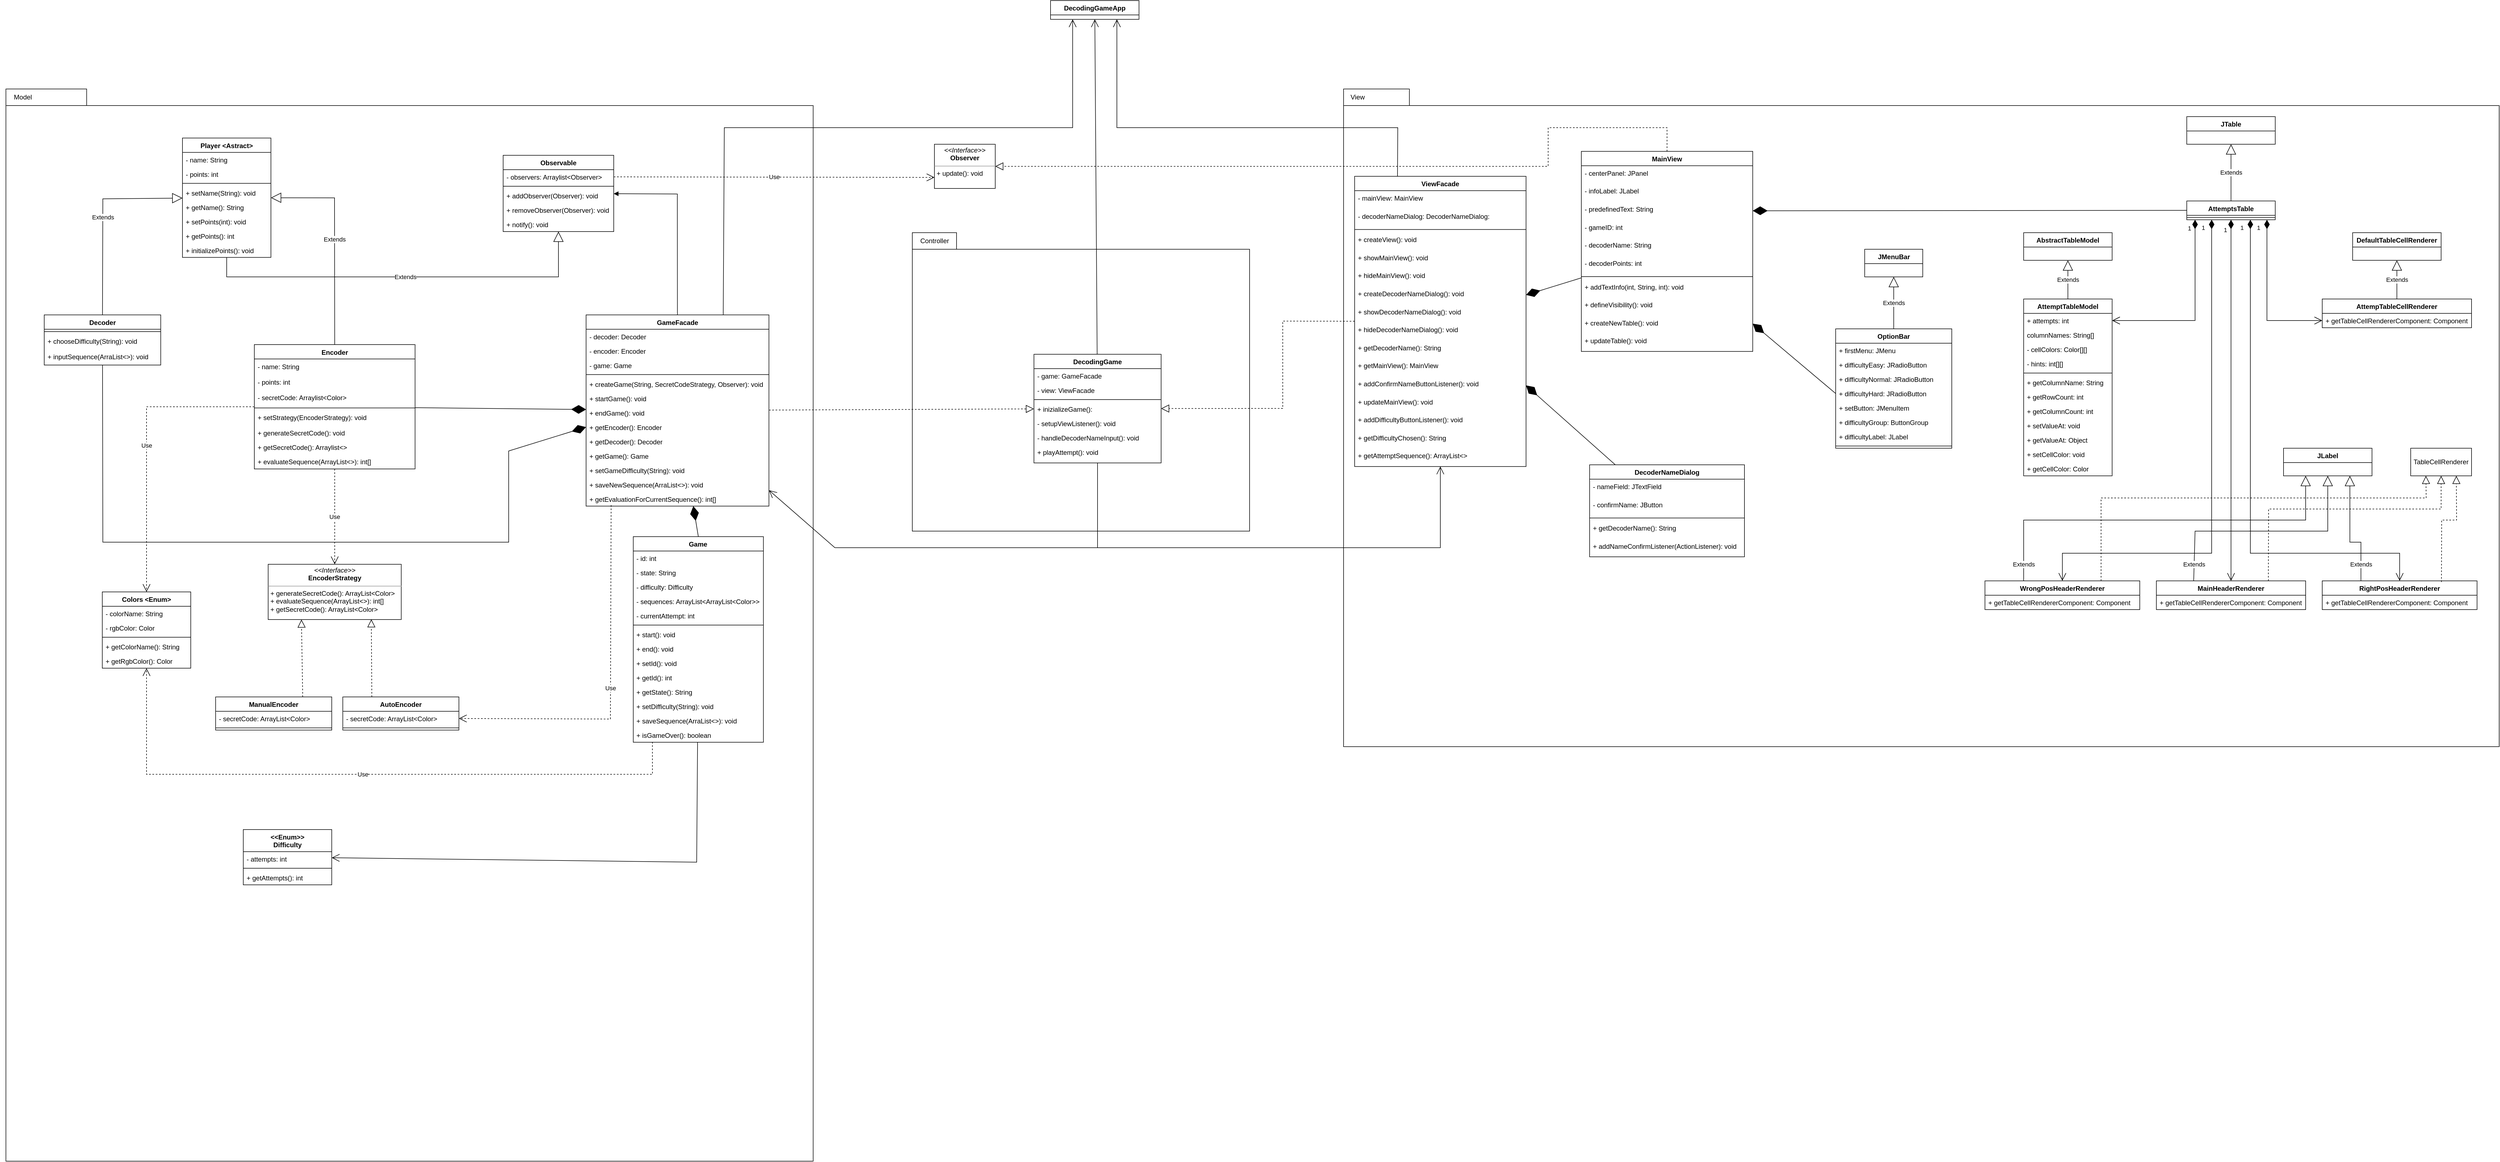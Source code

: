 <mxfile version="22.1.16" type="device">
  <diagram name="Pagina-1" id="_I0ySaq79Y2ORnV5yvTE">
    <mxGraphModel dx="1195" dy="1797" grid="1" gridSize="10" guides="1" tooltips="1" connect="1" arrows="1" fold="1" page="1" pageScale="1" pageWidth="850" pageHeight="1100" math="0" shadow="0">
      <root>
        <mxCell id="0" />
        <mxCell id="1" parent="0" />
        <mxCell id="a-lBnfebaD4neExDsO_B-22" value="" style="group" parent="1" vertex="1" connectable="0">
          <mxGeometry x="80" y="-230" width="1470.7" height="1940" as="geometry" />
        </mxCell>
        <mxCell id="a-lBnfebaD4neExDsO_B-24" value="" style="group" parent="a-lBnfebaD4neExDsO_B-22" vertex="1" connectable="0">
          <mxGeometry x="10.7" width="1460" height="1940" as="geometry" />
        </mxCell>
        <mxCell id="a-lBnfebaD4neExDsO_B-1" value="" style="shape=folder;fontStyle=1;spacingTop=10;tabWidth=70;tabHeight=30;tabPosition=left;html=1;whiteSpace=wrap;" parent="a-lBnfebaD4neExDsO_B-24" vertex="1">
          <mxGeometry width="1460" height="1940" as="geometry" />
        </mxCell>
        <mxCell id="a-lBnfebaD4neExDsO_B-2" value="Model" style="text;html=1;align=center;verticalAlign=middle;resizable=0;points=[];autosize=1;strokeColor=none;fillColor=none;" parent="a-lBnfebaD4neExDsO_B-24" vertex="1">
          <mxGeometry width="60" height="30" as="geometry" />
        </mxCell>
        <mxCell id="a-lBnfebaD4neExDsO_B-3" value="Decoder" style="swimlane;fontStyle=1;align=center;verticalAlign=top;childLayout=stackLayout;horizontal=1;startSize=26;horizontalStack=0;resizeParent=1;resizeParentMax=0;resizeLast=0;collapsible=1;marginBottom=0;whiteSpace=wrap;html=1;" parent="a-lBnfebaD4neExDsO_B-24" vertex="1">
          <mxGeometry x="69.3" y="408.72" width="210.7" height="90.8" as="geometry" />
        </mxCell>
        <mxCell id="a-lBnfebaD4neExDsO_B-5" value="" style="line;strokeWidth=1;fillColor=none;align=left;verticalAlign=middle;spacingTop=-1;spacingLeft=3;spacingRight=3;rotatable=0;labelPosition=right;points=[];portConstraint=eastwest;strokeColor=inherit;" parent="a-lBnfebaD4neExDsO_B-3" vertex="1">
          <mxGeometry y="26" width="210.7" height="8.64" as="geometry" />
        </mxCell>
        <mxCell id="Nml0ohq5XBAfuqWKwwov-2" value="+ chooseDifficulty(String): void" style="text;strokeColor=none;fillColor=none;align=left;verticalAlign=top;spacingLeft=4;spacingRight=4;overflow=hidden;rotatable=0;points=[[0,0.5],[1,0.5]];portConstraint=eastwest;whiteSpace=wrap;html=1;" vertex="1" parent="a-lBnfebaD4neExDsO_B-3">
          <mxGeometry y="34.64" width="210.7" height="28.08" as="geometry" />
        </mxCell>
        <mxCell id="Nml0ohq5XBAfuqWKwwov-3" value="+ inputSequence(ArraList&amp;lt;&amp;gt;): void" style="text;strokeColor=none;fillColor=none;align=left;verticalAlign=top;spacingLeft=4;spacingRight=4;overflow=hidden;rotatable=0;points=[[0,0.5],[1,0.5]];portConstraint=eastwest;whiteSpace=wrap;html=1;" vertex="1" parent="a-lBnfebaD4neExDsO_B-3">
          <mxGeometry y="62.72" width="210.7" height="28.08" as="geometry" />
        </mxCell>
        <mxCell id="a-lBnfebaD4neExDsO_B-12" value="Encoder" style="swimlane;fontStyle=1;align=center;verticalAlign=top;childLayout=stackLayout;horizontal=1;startSize=26;horizontalStack=0;resizeParent=1;resizeParentMax=0;resizeLast=0;collapsible=1;marginBottom=0;whiteSpace=wrap;html=1;" parent="a-lBnfebaD4neExDsO_B-24" vertex="1">
          <mxGeometry x="449.3" y="462.52" width="290.7" height="224.96" as="geometry" />
        </mxCell>
        <mxCell id="a-lBnfebaD4neExDsO_B-13" value="- name: String" style="text;strokeColor=none;fillColor=none;align=left;verticalAlign=top;spacingLeft=4;spacingRight=4;overflow=hidden;rotatable=0;points=[[0,0.5],[1,0.5]];portConstraint=eastwest;whiteSpace=wrap;html=1;" parent="a-lBnfebaD4neExDsO_B-12" vertex="1">
          <mxGeometry y="26" width="290.7" height="28.08" as="geometry" />
        </mxCell>
        <mxCell id="a-lBnfebaD4neExDsO_B-16" value="- points: int" style="text;strokeColor=none;fillColor=none;align=left;verticalAlign=top;spacingLeft=4;spacingRight=4;overflow=hidden;rotatable=0;points=[[0,0.5],[1,0.5]];portConstraint=eastwest;whiteSpace=wrap;html=1;" parent="a-lBnfebaD4neExDsO_B-12" vertex="1">
          <mxGeometry y="54.08" width="290.7" height="28.08" as="geometry" />
        </mxCell>
        <mxCell id="a-lBnfebaD4neExDsO_B-17" value="- secretCode: Arraylist&amp;lt;Color&amp;gt;" style="text;strokeColor=none;fillColor=none;align=left;verticalAlign=top;spacingLeft=4;spacingRight=4;overflow=hidden;rotatable=0;points=[[0,0.5],[1,0.5]];portConstraint=eastwest;whiteSpace=wrap;html=1;" parent="a-lBnfebaD4neExDsO_B-12" vertex="1">
          <mxGeometry y="82.16" width="290.7" height="28.08" as="geometry" />
        </mxCell>
        <mxCell id="a-lBnfebaD4neExDsO_B-14" value="" style="line;strokeWidth=1;fillColor=none;align=left;verticalAlign=middle;spacingTop=-1;spacingLeft=3;spacingRight=3;rotatable=0;labelPosition=right;points=[];portConstraint=eastwest;strokeColor=inherit;" parent="a-lBnfebaD4neExDsO_B-12" vertex="1">
          <mxGeometry y="110.24" width="290.7" height="8.64" as="geometry" />
        </mxCell>
        <mxCell id="TmO1mP3xWZ-vTGTIXcNk-11" value="+ setStrategy(EncoderStrategy): void" style="text;strokeColor=none;fillColor=none;align=left;verticalAlign=top;spacingLeft=4;spacingRight=4;overflow=hidden;rotatable=0;points=[[0,0.5],[1,0.5]];portConstraint=eastwest;whiteSpace=wrap;html=1;" parent="a-lBnfebaD4neExDsO_B-12" vertex="1">
          <mxGeometry y="118.88" width="290.7" height="28.08" as="geometry" />
        </mxCell>
        <mxCell id="a-lBnfebaD4neExDsO_B-25" value="+ generateSecretCode(): void" style="text;strokeColor=none;fillColor=none;align=left;verticalAlign=top;spacingLeft=4;spacingRight=4;overflow=hidden;rotatable=0;points=[[0,0.5],[1,0.5]];portConstraint=eastwest;whiteSpace=wrap;html=1;" parent="a-lBnfebaD4neExDsO_B-12" vertex="1">
          <mxGeometry y="146.96" width="290.7" height="26" as="geometry" />
        </mxCell>
        <mxCell id="a-lBnfebaD4neExDsO_B-26" value="+ getSecretCode(): Arraylist&amp;lt;&amp;gt;" style="text;strokeColor=none;fillColor=none;align=left;verticalAlign=top;spacingLeft=4;spacingRight=4;overflow=hidden;rotatable=0;points=[[0,0.5],[1,0.5]];portConstraint=eastwest;whiteSpace=wrap;html=1;" parent="a-lBnfebaD4neExDsO_B-12" vertex="1">
          <mxGeometry y="172.96" width="290.7" height="26" as="geometry" />
        </mxCell>
        <mxCell id="xYpT5LmuNh0zjIPxlV9m-13" value="+ evaluateSequence(ArrayList&amp;lt;&amp;gt;): int[]" style="text;strokeColor=none;fillColor=none;align=left;verticalAlign=top;spacingLeft=4;spacingRight=4;overflow=hidden;rotatable=0;points=[[0,0.5],[1,0.5]];portConstraint=eastwest;whiteSpace=wrap;html=1;" parent="a-lBnfebaD4neExDsO_B-12" vertex="1">
          <mxGeometry y="198.96" width="290.7" height="26" as="geometry" />
        </mxCell>
        <mxCell id="a-lBnfebaD4neExDsO_B-27" value="Player &amp;lt;Astract&amp;gt;" style="swimlane;fontStyle=1;align=center;verticalAlign=top;childLayout=stackLayout;horizontal=1;startSize=26;horizontalStack=0;resizeParent=1;resizeParentMax=0;resizeLast=0;collapsible=1;marginBottom=0;whiteSpace=wrap;html=1;" parent="a-lBnfebaD4neExDsO_B-24" vertex="1">
          <mxGeometry x="319.3" y="88.72" width="160" height="216" as="geometry" />
        </mxCell>
        <mxCell id="a-lBnfebaD4neExDsO_B-28" value="- name: String" style="text;strokeColor=none;fillColor=none;align=left;verticalAlign=top;spacingLeft=4;spacingRight=4;overflow=hidden;rotatable=0;points=[[0,0.5],[1,0.5]];portConstraint=eastwest;whiteSpace=wrap;html=1;" parent="a-lBnfebaD4neExDsO_B-27" vertex="1">
          <mxGeometry y="26" width="160" height="26" as="geometry" />
        </mxCell>
        <mxCell id="a-lBnfebaD4neExDsO_B-31" value="- points: int" style="text;strokeColor=none;fillColor=none;align=left;verticalAlign=top;spacingLeft=4;spacingRight=4;overflow=hidden;rotatable=0;points=[[0,0.5],[1,0.5]];portConstraint=eastwest;whiteSpace=wrap;html=1;" parent="a-lBnfebaD4neExDsO_B-27" vertex="1">
          <mxGeometry y="52" width="160" height="26" as="geometry" />
        </mxCell>
        <mxCell id="a-lBnfebaD4neExDsO_B-29" value="" style="line;strokeWidth=1;fillColor=none;align=left;verticalAlign=middle;spacingTop=-1;spacingLeft=3;spacingRight=3;rotatable=0;labelPosition=right;points=[];portConstraint=eastwest;strokeColor=inherit;" parent="a-lBnfebaD4neExDsO_B-27" vertex="1">
          <mxGeometry y="78" width="160" height="8" as="geometry" />
        </mxCell>
        <mxCell id="a-lBnfebaD4neExDsO_B-30" value="+ setName(String): void" style="text;strokeColor=none;fillColor=none;align=left;verticalAlign=top;spacingLeft=4;spacingRight=4;overflow=hidden;rotatable=0;points=[[0,0.5],[1,0.5]];portConstraint=eastwest;whiteSpace=wrap;html=1;" parent="a-lBnfebaD4neExDsO_B-27" vertex="1">
          <mxGeometry y="86" width="160" height="26" as="geometry" />
        </mxCell>
        <mxCell id="a-lBnfebaD4neExDsO_B-32" value="+ getName(): String" style="text;strokeColor=none;fillColor=none;align=left;verticalAlign=top;spacingLeft=4;spacingRight=4;overflow=hidden;rotatable=0;points=[[0,0.5],[1,0.5]];portConstraint=eastwest;whiteSpace=wrap;html=1;" parent="a-lBnfebaD4neExDsO_B-27" vertex="1">
          <mxGeometry y="112" width="160" height="26" as="geometry" />
        </mxCell>
        <mxCell id="a-lBnfebaD4neExDsO_B-33" value="+ setPoints(int): void" style="text;strokeColor=none;fillColor=none;align=left;verticalAlign=top;spacingLeft=4;spacingRight=4;overflow=hidden;rotatable=0;points=[[0,0.5],[1,0.5]];portConstraint=eastwest;whiteSpace=wrap;html=1;" parent="a-lBnfebaD4neExDsO_B-27" vertex="1">
          <mxGeometry y="138" width="160" height="26" as="geometry" />
        </mxCell>
        <mxCell id="a-lBnfebaD4neExDsO_B-34" value="+ getPoints(): int" style="text;strokeColor=none;fillColor=none;align=left;verticalAlign=top;spacingLeft=4;spacingRight=4;overflow=hidden;rotatable=0;points=[[0,0.5],[1,0.5]];portConstraint=eastwest;whiteSpace=wrap;html=1;" parent="a-lBnfebaD4neExDsO_B-27" vertex="1">
          <mxGeometry y="164" width="160" height="26" as="geometry" />
        </mxCell>
        <mxCell id="a-lBnfebaD4neExDsO_B-36" value="+ initializePoints(): void" style="text;strokeColor=none;fillColor=none;align=left;verticalAlign=top;spacingLeft=4;spacingRight=4;overflow=hidden;rotatable=0;points=[[0,0.5],[1,0.5]];portConstraint=eastwest;whiteSpace=wrap;html=1;" parent="a-lBnfebaD4neExDsO_B-27" vertex="1">
          <mxGeometry y="190" width="160" height="26" as="geometry" />
        </mxCell>
        <mxCell id="a-lBnfebaD4neExDsO_B-35" value="Extends" style="endArrow=block;endSize=16;endFill=0;html=1;rounded=0;exitX=0.5;exitY=0;exitDx=0;exitDy=0;" parent="a-lBnfebaD4neExDsO_B-24" source="a-lBnfebaD4neExDsO_B-3" target="a-lBnfebaD4neExDsO_B-27" edge="1">
          <mxGeometry width="160" relative="1" as="geometry">
            <mxPoint x="459.3" y="378.72" as="sourcePoint" />
            <mxPoint x="619.3" y="378.72" as="targetPoint" />
            <Array as="points">
              <mxPoint x="175.3" y="198.72" />
            </Array>
          </mxGeometry>
        </mxCell>
        <mxCell id="a-lBnfebaD4neExDsO_B-37" value="Extends" style="endArrow=block;endSize=16;endFill=0;html=1;rounded=0;exitX=0.5;exitY=0;exitDx=0;exitDy=0;" parent="a-lBnfebaD4neExDsO_B-24" source="a-lBnfebaD4neExDsO_B-12" target="a-lBnfebaD4neExDsO_B-27" edge="1">
          <mxGeometry width="160" relative="1" as="geometry">
            <mxPoint x="459.3" y="378.72" as="sourcePoint" />
            <mxPoint x="619.3" y="378.72" as="targetPoint" />
            <Array as="points">
              <mxPoint x="594.3" y="197" />
            </Array>
          </mxGeometry>
        </mxCell>
        <mxCell id="a-lBnfebaD4neExDsO_B-38" value="Game" style="swimlane;fontStyle=1;align=center;verticalAlign=top;childLayout=stackLayout;horizontal=1;startSize=26;horizontalStack=0;resizeParent=1;resizeParentMax=0;resizeLast=0;collapsible=1;marginBottom=0;whiteSpace=wrap;html=1;" parent="a-lBnfebaD4neExDsO_B-24" vertex="1">
          <mxGeometry x="1134.65" y="810" width="235.35" height="372" as="geometry" />
        </mxCell>
        <mxCell id="a-lBnfebaD4neExDsO_B-39" value="- id: int" style="text;strokeColor=none;fillColor=none;align=left;verticalAlign=top;spacingLeft=4;spacingRight=4;overflow=hidden;rotatable=0;points=[[0,0.5],[1,0.5]];portConstraint=eastwest;whiteSpace=wrap;html=1;" parent="a-lBnfebaD4neExDsO_B-38" vertex="1">
          <mxGeometry y="26" width="235.35" height="26" as="geometry" />
        </mxCell>
        <mxCell id="a-lBnfebaD4neExDsO_B-42" value="- state: String" style="text;strokeColor=none;fillColor=none;align=left;verticalAlign=top;spacingLeft=4;spacingRight=4;overflow=hidden;rotatable=0;points=[[0,0.5],[1,0.5]];portConstraint=eastwest;whiteSpace=wrap;html=1;" parent="a-lBnfebaD4neExDsO_B-38" vertex="1">
          <mxGeometry y="52" width="235.35" height="26" as="geometry" />
        </mxCell>
        <mxCell id="xYpT5LmuNh0zjIPxlV9m-7" value="- difficulty: Difficulty" style="text;strokeColor=none;fillColor=none;align=left;verticalAlign=top;spacingLeft=4;spacingRight=4;overflow=hidden;rotatable=0;points=[[0,0.5],[1,0.5]];portConstraint=eastwest;whiteSpace=wrap;html=1;" parent="a-lBnfebaD4neExDsO_B-38" vertex="1">
          <mxGeometry y="78" width="235.35" height="26" as="geometry" />
        </mxCell>
        <mxCell id="xYpT5LmuNh0zjIPxlV9m-8" value="- sequences: ArrayList&amp;lt;ArrayList&amp;lt;Color&amp;gt;&amp;gt;" style="text;strokeColor=none;fillColor=none;align=left;verticalAlign=top;spacingLeft=4;spacingRight=4;overflow=hidden;rotatable=0;points=[[0,0.5],[1,0.5]];portConstraint=eastwest;whiteSpace=wrap;html=1;" parent="a-lBnfebaD4neExDsO_B-38" vertex="1">
          <mxGeometry y="104" width="235.35" height="26" as="geometry" />
        </mxCell>
        <mxCell id="xYpT5LmuNh0zjIPxlV9m-9" value="- currentAttempt: int" style="text;strokeColor=none;fillColor=none;align=left;verticalAlign=top;spacingLeft=4;spacingRight=4;overflow=hidden;rotatable=0;points=[[0,0.5],[1,0.5]];portConstraint=eastwest;whiteSpace=wrap;html=1;" parent="a-lBnfebaD4neExDsO_B-38" vertex="1">
          <mxGeometry y="130" width="235.35" height="26" as="geometry" />
        </mxCell>
        <mxCell id="a-lBnfebaD4neExDsO_B-40" value="" style="line;strokeWidth=1;fillColor=none;align=left;verticalAlign=middle;spacingTop=-1;spacingLeft=3;spacingRight=3;rotatable=0;labelPosition=right;points=[];portConstraint=eastwest;strokeColor=inherit;" parent="a-lBnfebaD4neExDsO_B-38" vertex="1">
          <mxGeometry y="156" width="235.35" height="8" as="geometry" />
        </mxCell>
        <mxCell id="a-lBnfebaD4neExDsO_B-41" value="+ start(): void" style="text;strokeColor=none;fillColor=none;align=left;verticalAlign=top;spacingLeft=4;spacingRight=4;overflow=hidden;rotatable=0;points=[[0,0.5],[1,0.5]];portConstraint=eastwest;whiteSpace=wrap;html=1;" parent="a-lBnfebaD4neExDsO_B-38" vertex="1">
          <mxGeometry y="164" width="235.35" height="26" as="geometry" />
        </mxCell>
        <mxCell id="a-lBnfebaD4neExDsO_B-43" value="+ end(): void" style="text;strokeColor=none;fillColor=none;align=left;verticalAlign=top;spacingLeft=4;spacingRight=4;overflow=hidden;rotatable=0;points=[[0,0.5],[1,0.5]];portConstraint=eastwest;whiteSpace=wrap;html=1;" parent="a-lBnfebaD4neExDsO_B-38" vertex="1">
          <mxGeometry y="190" width="235.35" height="26" as="geometry" />
        </mxCell>
        <mxCell id="TmO1mP3xWZ-vTGTIXcNk-6" value="+ setId(): void" style="text;strokeColor=none;fillColor=none;align=left;verticalAlign=top;spacingLeft=4;spacingRight=4;overflow=hidden;rotatable=0;points=[[0,0.5],[1,0.5]];portConstraint=eastwest;whiteSpace=wrap;html=1;" parent="a-lBnfebaD4neExDsO_B-38" vertex="1">
          <mxGeometry y="216" width="235.35" height="26" as="geometry" />
        </mxCell>
        <mxCell id="TmO1mP3xWZ-vTGTIXcNk-7" value="+ getId(): int" style="text;strokeColor=none;fillColor=none;align=left;verticalAlign=top;spacingLeft=4;spacingRight=4;overflow=hidden;rotatable=0;points=[[0,0.5],[1,0.5]];portConstraint=eastwest;whiteSpace=wrap;html=1;" parent="a-lBnfebaD4neExDsO_B-38" vertex="1">
          <mxGeometry y="242" width="235.35" height="26" as="geometry" />
        </mxCell>
        <mxCell id="TmO1mP3xWZ-vTGTIXcNk-8" value="+ getState(): String" style="text;strokeColor=none;fillColor=none;align=left;verticalAlign=top;spacingLeft=4;spacingRight=4;overflow=hidden;rotatable=0;points=[[0,0.5],[1,0.5]];portConstraint=eastwest;whiteSpace=wrap;html=1;" parent="a-lBnfebaD4neExDsO_B-38" vertex="1">
          <mxGeometry y="268" width="235.35" height="26" as="geometry" />
        </mxCell>
        <mxCell id="xYpT5LmuNh0zjIPxlV9m-10" value="+ setDifficulty(String): void" style="text;strokeColor=none;fillColor=none;align=left;verticalAlign=top;spacingLeft=4;spacingRight=4;overflow=hidden;rotatable=0;points=[[0,0.5],[1,0.5]];portConstraint=eastwest;whiteSpace=wrap;html=1;" parent="a-lBnfebaD4neExDsO_B-38" vertex="1">
          <mxGeometry y="294" width="235.35" height="26" as="geometry" />
        </mxCell>
        <mxCell id="xYpT5LmuNh0zjIPxlV9m-11" value="+ saveSequence(ArraList&amp;lt;&amp;gt;): void" style="text;strokeColor=none;fillColor=none;align=left;verticalAlign=top;spacingLeft=4;spacingRight=4;overflow=hidden;rotatable=0;points=[[0,0.5],[1,0.5]];portConstraint=eastwest;whiteSpace=wrap;html=1;" parent="a-lBnfebaD4neExDsO_B-38" vertex="1">
          <mxGeometry y="320" width="235.35" height="26" as="geometry" />
        </mxCell>
        <mxCell id="xYpT5LmuNh0zjIPxlV9m-12" value="+ isGameOver(): boolean" style="text;strokeColor=none;fillColor=none;align=left;verticalAlign=top;spacingLeft=4;spacingRight=4;overflow=hidden;rotatable=0;points=[[0,0.5],[1,0.5]];portConstraint=eastwest;whiteSpace=wrap;html=1;" parent="a-lBnfebaD4neExDsO_B-38" vertex="1">
          <mxGeometry y="346" width="235.35" height="26" as="geometry" />
        </mxCell>
        <mxCell id="a-lBnfebaD4neExDsO_B-44" value="GameFacade" style="swimlane;fontStyle=1;align=center;verticalAlign=top;childLayout=stackLayout;horizontal=1;startSize=26;horizontalStack=0;resizeParent=1;resizeParentMax=0;resizeLast=0;collapsible=1;marginBottom=0;whiteSpace=wrap;html=1;" parent="a-lBnfebaD4neExDsO_B-24" vertex="1">
          <mxGeometry x="1049.3" y="408.72" width="330.7" height="346" as="geometry" />
        </mxCell>
        <mxCell id="a-lBnfebaD4neExDsO_B-45" value="- decoder: Decoder" style="text;strokeColor=none;fillColor=none;align=left;verticalAlign=top;spacingLeft=4;spacingRight=4;overflow=hidden;rotatable=0;points=[[0,0.5],[1,0.5]];portConstraint=eastwest;whiteSpace=wrap;html=1;" parent="a-lBnfebaD4neExDsO_B-44" vertex="1">
          <mxGeometry y="26" width="330.7" height="26" as="geometry" />
        </mxCell>
        <mxCell id="a-lBnfebaD4neExDsO_B-48" value="- encoder: Encoder" style="text;strokeColor=none;fillColor=none;align=left;verticalAlign=top;spacingLeft=4;spacingRight=4;overflow=hidden;rotatable=0;points=[[0,0.5],[1,0.5]];portConstraint=eastwest;whiteSpace=wrap;html=1;" parent="a-lBnfebaD4neExDsO_B-44" vertex="1">
          <mxGeometry y="52" width="330.7" height="26" as="geometry" />
        </mxCell>
        <mxCell id="a-lBnfebaD4neExDsO_B-49" value="- game: Game" style="text;strokeColor=none;fillColor=none;align=left;verticalAlign=top;spacingLeft=4;spacingRight=4;overflow=hidden;rotatable=0;points=[[0,0.5],[1,0.5]];portConstraint=eastwest;whiteSpace=wrap;html=1;" parent="a-lBnfebaD4neExDsO_B-44" vertex="1">
          <mxGeometry y="78" width="330.7" height="26" as="geometry" />
        </mxCell>
        <mxCell id="a-lBnfebaD4neExDsO_B-46" value="" style="line;strokeWidth=1;fillColor=none;align=left;verticalAlign=middle;spacingTop=-1;spacingLeft=3;spacingRight=3;rotatable=0;labelPosition=right;points=[];portConstraint=eastwest;strokeColor=inherit;" parent="a-lBnfebaD4neExDsO_B-44" vertex="1">
          <mxGeometry y="104" width="330.7" height="8" as="geometry" />
        </mxCell>
        <mxCell id="TmO1mP3xWZ-vTGTIXcNk-3" value="+ createGame(String, SecretCodeStrategy, Observer): void" style="text;strokeColor=none;fillColor=none;align=left;verticalAlign=top;spacingLeft=4;spacingRight=4;overflow=hidden;rotatable=0;points=[[0,0.5],[1,0.5]];portConstraint=eastwest;whiteSpace=wrap;html=1;" parent="a-lBnfebaD4neExDsO_B-44" vertex="1">
          <mxGeometry y="112" width="330.7" height="26" as="geometry" />
        </mxCell>
        <mxCell id="a-lBnfebaD4neExDsO_B-52" value="+ startGame(): void" style="text;strokeColor=none;fillColor=none;align=left;verticalAlign=top;spacingLeft=4;spacingRight=4;overflow=hidden;rotatable=0;points=[[0,0.5],[1,0.5]];portConstraint=eastwest;whiteSpace=wrap;html=1;" parent="a-lBnfebaD4neExDsO_B-44" vertex="1">
          <mxGeometry y="138" width="330.7" height="26" as="geometry" />
        </mxCell>
        <mxCell id="a-lBnfebaD4neExDsO_B-53" value="+ endGame(): void" style="text;strokeColor=none;fillColor=none;align=left;verticalAlign=top;spacingLeft=4;spacingRight=4;overflow=hidden;rotatable=0;points=[[0,0.5],[1,0.5]];portConstraint=eastwest;whiteSpace=wrap;html=1;" parent="a-lBnfebaD4neExDsO_B-44" vertex="1">
          <mxGeometry y="164" width="330.7" height="26" as="geometry" />
        </mxCell>
        <mxCell id="a-lBnfebaD4neExDsO_B-54" value="+ getEncoder(): Encoder" style="text;strokeColor=none;fillColor=none;align=left;verticalAlign=top;spacingLeft=4;spacingRight=4;overflow=hidden;rotatable=0;points=[[0,0.5],[1,0.5]];portConstraint=eastwest;whiteSpace=wrap;html=1;" parent="a-lBnfebaD4neExDsO_B-44" vertex="1">
          <mxGeometry y="190" width="330.7" height="26" as="geometry" />
        </mxCell>
        <mxCell id="a-lBnfebaD4neExDsO_B-55" value="+ getDecoder(): Decoder" style="text;strokeColor=none;fillColor=none;align=left;verticalAlign=top;spacingLeft=4;spacingRight=4;overflow=hidden;rotatable=0;points=[[0,0.5],[1,0.5]];portConstraint=eastwest;whiteSpace=wrap;html=1;" parent="a-lBnfebaD4neExDsO_B-44" vertex="1">
          <mxGeometry y="216" width="330.7" height="26" as="geometry" />
        </mxCell>
        <mxCell id="a-lBnfebaD4neExDsO_B-56" value="+ getGame(): Game" style="text;strokeColor=none;fillColor=none;align=left;verticalAlign=top;spacingLeft=4;spacingRight=4;overflow=hidden;rotatable=0;points=[[0,0.5],[1,0.5]];portConstraint=eastwest;whiteSpace=wrap;html=1;" parent="a-lBnfebaD4neExDsO_B-44" vertex="1">
          <mxGeometry y="242" width="330.7" height="26" as="geometry" />
        </mxCell>
        <mxCell id="xYpT5LmuNh0zjIPxlV9m-15" value="+ setGameDifficulty(String): void" style="text;strokeColor=none;fillColor=none;align=left;verticalAlign=top;spacingLeft=4;spacingRight=4;overflow=hidden;rotatable=0;points=[[0,0.5],[1,0.5]];portConstraint=eastwest;whiteSpace=wrap;html=1;" parent="a-lBnfebaD4neExDsO_B-44" vertex="1">
          <mxGeometry y="268" width="330.7" height="26" as="geometry" />
        </mxCell>
        <mxCell id="xYpT5LmuNh0zjIPxlV9m-16" value="+ saveNewSequence(ArraList&amp;lt;&amp;gt;): void" style="text;strokeColor=none;fillColor=none;align=left;verticalAlign=top;spacingLeft=4;spacingRight=4;overflow=hidden;rotatable=0;points=[[0,0.5],[1,0.5]];portConstraint=eastwest;whiteSpace=wrap;html=1;" parent="a-lBnfebaD4neExDsO_B-44" vertex="1">
          <mxGeometry y="294" width="330.7" height="26" as="geometry" />
        </mxCell>
        <mxCell id="xYpT5LmuNh0zjIPxlV9m-17" value="+ getEvaluationForCurrentSequence(): int[]" style="text;strokeColor=none;fillColor=none;align=left;verticalAlign=top;spacingLeft=4;spacingRight=4;overflow=hidden;rotatable=0;points=[[0,0.5],[1,0.5]];portConstraint=eastwest;whiteSpace=wrap;html=1;" parent="a-lBnfebaD4neExDsO_B-44" vertex="1">
          <mxGeometry y="320" width="330.7" height="26" as="geometry" />
        </mxCell>
        <mxCell id="a-lBnfebaD4neExDsO_B-58" value="" style="endArrow=diamondThin;endFill=1;endSize=24;html=1;rounded=0;exitX=0.5;exitY=0;exitDx=0;exitDy=0;" parent="a-lBnfebaD4neExDsO_B-24" source="a-lBnfebaD4neExDsO_B-38" target="a-lBnfebaD4neExDsO_B-44" edge="1">
          <mxGeometry width="160" relative="1" as="geometry">
            <mxPoint x="739.3" y="630" as="sourcePoint" />
            <mxPoint x="899.3" y="630" as="targetPoint" />
          </mxGeometry>
        </mxCell>
        <mxCell id="a-lBnfebaD4neExDsO_B-59" value="" style="endArrow=diamondThin;endFill=1;endSize=24;html=1;rounded=0;" parent="a-lBnfebaD4neExDsO_B-24" source="a-lBnfebaD4neExDsO_B-12" target="a-lBnfebaD4neExDsO_B-44" edge="1">
          <mxGeometry width="160" relative="1" as="geometry">
            <mxPoint x="714.596" y="531.92" as="sourcePoint" />
            <mxPoint x="899.3" y="630" as="targetPoint" />
          </mxGeometry>
        </mxCell>
        <mxCell id="a-lBnfebaD4neExDsO_B-60" value="" style="endArrow=diamondThin;endFill=1;endSize=24;html=1;rounded=0;entryX=0;entryY=0.5;entryDx=0;entryDy=0;" parent="a-lBnfebaD4neExDsO_B-24" source="a-lBnfebaD4neExDsO_B-3" target="a-lBnfebaD4neExDsO_B-54" edge="1">
          <mxGeometry width="160" relative="1" as="geometry">
            <mxPoint x="719.3" y="530" as="sourcePoint" />
            <mxPoint x="879.3" y="530" as="targetPoint" />
            <Array as="points">
              <mxPoint x="175.3" y="820" />
              <mxPoint x="909.3" y="820" />
              <mxPoint x="909.3" y="655" />
            </Array>
          </mxGeometry>
        </mxCell>
        <mxCell id="sZfFJr8AC-p8yPcgq8WA-21" value="Observable" style="swimlane;fontStyle=1;align=center;verticalAlign=top;childLayout=stackLayout;horizontal=1;startSize=26;horizontalStack=0;resizeParent=1;resizeParentMax=0;resizeLast=0;collapsible=1;marginBottom=0;whiteSpace=wrap;html=1;" parent="a-lBnfebaD4neExDsO_B-24" vertex="1">
          <mxGeometry x="899.3" y="120" width="200" height="138" as="geometry" />
        </mxCell>
        <mxCell id="sZfFJr8AC-p8yPcgq8WA-22" value="- observers: Arraylist&amp;lt;Observer&amp;gt;" style="text;strokeColor=none;fillColor=none;align=left;verticalAlign=top;spacingLeft=4;spacingRight=4;overflow=hidden;rotatable=0;points=[[0,0.5],[1,0.5]];portConstraint=eastwest;whiteSpace=wrap;html=1;" parent="sZfFJr8AC-p8yPcgq8WA-21" vertex="1">
          <mxGeometry y="26" width="200" height="26" as="geometry" />
        </mxCell>
        <mxCell id="sZfFJr8AC-p8yPcgq8WA-23" value="" style="line;strokeWidth=1;fillColor=none;align=left;verticalAlign=middle;spacingTop=-1;spacingLeft=3;spacingRight=3;rotatable=0;labelPosition=right;points=[];portConstraint=eastwest;strokeColor=inherit;" parent="sZfFJr8AC-p8yPcgq8WA-21" vertex="1">
          <mxGeometry y="52" width="200" height="8" as="geometry" />
        </mxCell>
        <mxCell id="sZfFJr8AC-p8yPcgq8WA-24" value="+ addObserver(Observer): void" style="text;strokeColor=none;fillColor=none;align=left;verticalAlign=top;spacingLeft=4;spacingRight=4;overflow=hidden;rotatable=0;points=[[0,0.5],[1,0.5]];portConstraint=eastwest;whiteSpace=wrap;html=1;" parent="sZfFJr8AC-p8yPcgq8WA-21" vertex="1">
          <mxGeometry y="60" width="200" height="26" as="geometry" />
        </mxCell>
        <mxCell id="sZfFJr8AC-p8yPcgq8WA-25" value="+ removeObserver(Observer): void" style="text;strokeColor=none;fillColor=none;align=left;verticalAlign=top;spacingLeft=4;spacingRight=4;overflow=hidden;rotatable=0;points=[[0,0.5],[1,0.5]];portConstraint=eastwest;whiteSpace=wrap;html=1;" parent="sZfFJr8AC-p8yPcgq8WA-21" vertex="1">
          <mxGeometry y="86" width="200" height="26" as="geometry" />
        </mxCell>
        <mxCell id="sZfFJr8AC-p8yPcgq8WA-27" value="+ notify(): void" style="text;strokeColor=none;fillColor=none;align=left;verticalAlign=top;spacingLeft=4;spacingRight=4;overflow=hidden;rotatable=0;points=[[0,0.5],[1,0.5]];portConstraint=eastwest;whiteSpace=wrap;html=1;" parent="sZfFJr8AC-p8yPcgq8WA-21" vertex="1">
          <mxGeometry y="112" width="200" height="26" as="geometry" />
        </mxCell>
        <mxCell id="sZfFJr8AC-p8yPcgq8WA-28" value="" style="html=1;verticalAlign=bottom;endArrow=block;curved=0;rounded=0;" parent="a-lBnfebaD4neExDsO_B-24" source="a-lBnfebaD4neExDsO_B-44" target="sZfFJr8AC-p8yPcgq8WA-21" edge="1">
          <mxGeometry width="80" relative="1" as="geometry">
            <mxPoint x="1279.3" y="230" as="sourcePoint" />
            <mxPoint x="1359.3" y="230" as="targetPoint" />
            <Array as="points">
              <mxPoint x="1214.3" y="190" />
            </Array>
          </mxGeometry>
        </mxCell>
        <mxCell id="sZfFJr8AC-p8yPcgq8WA-46" value="Extends" style="endArrow=block;endSize=16;endFill=0;html=1;rounded=0;" parent="a-lBnfebaD4neExDsO_B-24" source="a-lBnfebaD4neExDsO_B-27" target="sZfFJr8AC-p8yPcgq8WA-21" edge="1">
          <mxGeometry width="160" relative="1" as="geometry">
            <mxPoint x="679.3" y="230" as="sourcePoint" />
            <mxPoint x="839.3" y="230" as="targetPoint" />
            <Array as="points">
              <mxPoint x="399.3" y="340" />
              <mxPoint x="999.3" y="340" />
            </Array>
          </mxGeometry>
        </mxCell>
        <mxCell id="TmO1mP3xWZ-vTGTIXcNk-13" value="Colors &amp;lt;Enum&amp;gt;" style="swimlane;fontStyle=1;align=center;verticalAlign=top;childLayout=stackLayout;horizontal=1;startSize=26;horizontalStack=0;resizeParent=1;resizeParentMax=0;resizeLast=0;collapsible=1;marginBottom=0;whiteSpace=wrap;html=1;" parent="a-lBnfebaD4neExDsO_B-24" vertex="1">
          <mxGeometry x="174.3" y="910" width="160" height="138" as="geometry" />
        </mxCell>
        <mxCell id="TmO1mP3xWZ-vTGTIXcNk-17" value="- colorName: String" style="text;strokeColor=none;fillColor=none;align=left;verticalAlign=top;spacingLeft=4;spacingRight=4;overflow=hidden;rotatable=0;points=[[0,0.5],[1,0.5]];portConstraint=eastwest;whiteSpace=wrap;html=1;" parent="TmO1mP3xWZ-vTGTIXcNk-13" vertex="1">
          <mxGeometry y="26" width="160" height="26" as="geometry" />
        </mxCell>
        <mxCell id="TmO1mP3xWZ-vTGTIXcNk-14" value="- rgbColor: Color" style="text;strokeColor=none;fillColor=none;align=left;verticalAlign=top;spacingLeft=4;spacingRight=4;overflow=hidden;rotatable=0;points=[[0,0.5],[1,0.5]];portConstraint=eastwest;whiteSpace=wrap;html=1;" parent="TmO1mP3xWZ-vTGTIXcNk-13" vertex="1">
          <mxGeometry y="52" width="160" height="26" as="geometry" />
        </mxCell>
        <mxCell id="TmO1mP3xWZ-vTGTIXcNk-15" value="" style="line;strokeWidth=1;fillColor=none;align=left;verticalAlign=middle;spacingTop=-1;spacingLeft=3;spacingRight=3;rotatable=0;labelPosition=right;points=[];portConstraint=eastwest;strokeColor=inherit;" parent="TmO1mP3xWZ-vTGTIXcNk-13" vertex="1">
          <mxGeometry y="78" width="160" height="8" as="geometry" />
        </mxCell>
        <mxCell id="TmO1mP3xWZ-vTGTIXcNk-18" value="+ getColorName(): String" style="text;strokeColor=none;fillColor=none;align=left;verticalAlign=top;spacingLeft=4;spacingRight=4;overflow=hidden;rotatable=0;points=[[0,0.5],[1,0.5]];portConstraint=eastwest;whiteSpace=wrap;html=1;" parent="TmO1mP3xWZ-vTGTIXcNk-13" vertex="1">
          <mxGeometry y="86" width="160" height="26" as="geometry" />
        </mxCell>
        <mxCell id="TmO1mP3xWZ-vTGTIXcNk-16" value="+ getRgbColor(): Color" style="text;strokeColor=none;fillColor=none;align=left;verticalAlign=top;spacingLeft=4;spacingRight=4;overflow=hidden;rotatable=0;points=[[0,0.5],[1,0.5]];portConstraint=eastwest;whiteSpace=wrap;html=1;" parent="TmO1mP3xWZ-vTGTIXcNk-13" vertex="1">
          <mxGeometry y="112" width="160" height="26" as="geometry" />
        </mxCell>
        <mxCell id="TmO1mP3xWZ-vTGTIXcNk-19" value="Use" style="endArrow=open;endSize=12;dashed=1;html=1;rounded=0;entryX=0.5;entryY=0;entryDx=0;entryDy=0;" parent="a-lBnfebaD4neExDsO_B-24" source="a-lBnfebaD4neExDsO_B-12" target="TmO1mP3xWZ-vTGTIXcNk-13" edge="1">
          <mxGeometry width="160" relative="1" as="geometry">
            <mxPoint x="569.3" y="780" as="sourcePoint" />
            <mxPoint x="349.3" y="820" as="targetPoint" />
            <Array as="points">
              <mxPoint x="254.3" y="575" />
            </Array>
          </mxGeometry>
        </mxCell>
        <mxCell id="TmO1mP3xWZ-vTGTIXcNk-24" value="&lt;p style=&quot;margin:0px;margin-top:4px;text-align:center;&quot;&gt;&lt;i&gt;&amp;lt;&amp;lt;Interface&amp;gt;&amp;gt;&lt;/i&gt;&lt;br&gt;&lt;b&gt;EncoderStrategy&lt;/b&gt;&lt;/p&gt;&lt;hr size=&quot;1&quot;&gt;&lt;p style=&quot;margin:0px;margin-left:4px;&quot;&gt;+ generateSecretCode(): ArrayList&amp;lt;Color&amp;gt;&lt;/p&gt;&lt;p style=&quot;margin:0px;margin-left:4px;&quot;&gt;+ evaluateSequence(ArrayList&amp;lt;&amp;gt;): int[]&lt;/p&gt;&lt;p style=&quot;margin:0px;margin-left:4px;&quot;&gt;+ getSecretCode(): ArrayList&amp;lt;Color&amp;gt;&lt;br&gt;&lt;br&gt;&lt;/p&gt;" style="verticalAlign=top;align=left;overflow=fill;fontSize=12;fontFamily=Helvetica;html=1;whiteSpace=wrap;" parent="a-lBnfebaD4neExDsO_B-24" vertex="1">
          <mxGeometry x="474.3" y="860" width="240.7" height="100" as="geometry" />
        </mxCell>
        <mxCell id="TmO1mP3xWZ-vTGTIXcNk-25" value="Use" style="endArrow=open;endSize=12;dashed=1;html=1;rounded=0;entryX=0.5;entryY=0;entryDx=0;entryDy=0;" parent="a-lBnfebaD4neExDsO_B-24" source="a-lBnfebaD4neExDsO_B-12" target="TmO1mP3xWZ-vTGTIXcNk-24" edge="1">
          <mxGeometry width="160" relative="1" as="geometry">
            <mxPoint x="589.3" y="800" as="sourcePoint" />
            <mxPoint x="909.3" y="760" as="targetPoint" />
          </mxGeometry>
        </mxCell>
        <mxCell id="TmO1mP3xWZ-vTGTIXcNk-26" value="ManualEncoder" style="swimlane;fontStyle=1;align=center;verticalAlign=top;childLayout=stackLayout;horizontal=1;startSize=26;horizontalStack=0;resizeParent=1;resizeParentMax=0;resizeLast=0;collapsible=1;marginBottom=0;whiteSpace=wrap;html=1;" parent="a-lBnfebaD4neExDsO_B-24" vertex="1">
          <mxGeometry x="379.3" y="1100" width="210" height="60" as="geometry" />
        </mxCell>
        <mxCell id="TmO1mP3xWZ-vTGTIXcNk-27" value="- secretCode: ArrayList&amp;lt;Color&amp;gt;" style="text;strokeColor=none;fillColor=none;align=left;verticalAlign=top;spacingLeft=4;spacingRight=4;overflow=hidden;rotatable=0;points=[[0,0.5],[1,0.5]];portConstraint=eastwest;whiteSpace=wrap;html=1;" parent="TmO1mP3xWZ-vTGTIXcNk-26" vertex="1">
          <mxGeometry y="26" width="210" height="26" as="geometry" />
        </mxCell>
        <mxCell id="TmO1mP3xWZ-vTGTIXcNk-28" value="" style="line;strokeWidth=1;fillColor=none;align=left;verticalAlign=middle;spacingTop=-1;spacingLeft=3;spacingRight=3;rotatable=0;labelPosition=right;points=[];portConstraint=eastwest;strokeColor=inherit;" parent="TmO1mP3xWZ-vTGTIXcNk-26" vertex="1">
          <mxGeometry y="52" width="210" height="8" as="geometry" />
        </mxCell>
        <mxCell id="TmO1mP3xWZ-vTGTIXcNk-30" value="AutoEncoder" style="swimlane;fontStyle=1;align=center;verticalAlign=top;childLayout=stackLayout;horizontal=1;startSize=26;horizontalStack=0;resizeParent=1;resizeParentMax=0;resizeLast=0;collapsible=1;marginBottom=0;whiteSpace=wrap;html=1;" parent="a-lBnfebaD4neExDsO_B-24" vertex="1">
          <mxGeometry x="609.3" y="1100" width="210" height="60" as="geometry" />
        </mxCell>
        <mxCell id="TmO1mP3xWZ-vTGTIXcNk-31" value="- secretCode: ArrayList&amp;lt;Color&amp;gt;" style="text;strokeColor=none;fillColor=none;align=left;verticalAlign=top;spacingLeft=4;spacingRight=4;overflow=hidden;rotatable=0;points=[[0,0.5],[1,0.5]];portConstraint=eastwest;whiteSpace=wrap;html=1;" parent="TmO1mP3xWZ-vTGTIXcNk-30" vertex="1">
          <mxGeometry y="26" width="210" height="26" as="geometry" />
        </mxCell>
        <mxCell id="TmO1mP3xWZ-vTGTIXcNk-32" value="" style="line;strokeWidth=1;fillColor=none;align=left;verticalAlign=middle;spacingTop=-1;spacingLeft=3;spacingRight=3;rotatable=0;labelPosition=right;points=[];portConstraint=eastwest;strokeColor=inherit;" parent="TmO1mP3xWZ-vTGTIXcNk-30" vertex="1">
          <mxGeometry y="52" width="210" height="8" as="geometry" />
        </mxCell>
        <mxCell id="TmO1mP3xWZ-vTGTIXcNk-33" value="" style="endArrow=block;dashed=1;endFill=0;endSize=12;html=1;rounded=0;exitX=0.75;exitY=0;exitDx=0;exitDy=0;entryX=0.25;entryY=1;entryDx=0;entryDy=0;" parent="a-lBnfebaD4neExDsO_B-24" source="TmO1mP3xWZ-vTGTIXcNk-26" target="TmO1mP3xWZ-vTGTIXcNk-24" edge="1">
          <mxGeometry width="160" relative="1" as="geometry">
            <mxPoint x="749.3" y="940" as="sourcePoint" />
            <mxPoint x="909.3" y="940" as="targetPoint" />
          </mxGeometry>
        </mxCell>
        <mxCell id="TmO1mP3xWZ-vTGTIXcNk-34" value="" style="endArrow=block;dashed=1;endFill=0;endSize=12;html=1;rounded=0;exitX=0.25;exitY=0;exitDx=0;exitDy=0;entryX=0.775;entryY=0.995;entryDx=0;entryDy=0;entryPerimeter=0;" parent="a-lBnfebaD4neExDsO_B-24" source="TmO1mP3xWZ-vTGTIXcNk-30" target="TmO1mP3xWZ-vTGTIXcNk-24" edge="1">
          <mxGeometry width="160" relative="1" as="geometry">
            <mxPoint x="699.3" y="910" as="sourcePoint" />
            <mxPoint x="859.3" y="910" as="targetPoint" />
          </mxGeometry>
        </mxCell>
        <mxCell id="TmO1mP3xWZ-vTGTIXcNk-35" value="Use" style="endArrow=open;endSize=12;dashed=1;html=1;rounded=0;entryX=1;entryY=0.5;entryDx=0;entryDy=0;exitX=0.137;exitY=0.936;exitDx=0;exitDy=0;exitPerimeter=0;" parent="a-lBnfebaD4neExDsO_B-24" source="xYpT5LmuNh0zjIPxlV9m-17" target="TmO1mP3xWZ-vTGTIXcNk-31" edge="1">
          <mxGeometry width="160" relative="1" as="geometry">
            <mxPoint x="1029.3" y="1130" as="sourcePoint" />
            <mxPoint x="999.3" y="820" as="targetPoint" />
            <Array as="points">
              <mxPoint x="1093.3" y="1140" />
            </Array>
          </mxGeometry>
        </mxCell>
        <mxCell id="xYpT5LmuNh0zjIPxlV9m-1" value="&amp;lt;&amp;lt;Enum&amp;gt;&amp;gt;&lt;br&gt;Difficulty" style="swimlane;fontStyle=1;align=center;verticalAlign=top;childLayout=stackLayout;horizontal=1;startSize=40;horizontalStack=0;resizeParent=1;resizeParentMax=0;resizeLast=0;collapsible=1;marginBottom=0;whiteSpace=wrap;html=1;" parent="a-lBnfebaD4neExDsO_B-24" vertex="1">
          <mxGeometry x="429.3" y="1340" width="160" height="100" as="geometry" />
        </mxCell>
        <mxCell id="xYpT5LmuNh0zjIPxlV9m-5" value="- attempts: int" style="text;strokeColor=none;fillColor=none;align=left;verticalAlign=top;spacingLeft=4;spacingRight=4;overflow=hidden;rotatable=0;points=[[0,0.5],[1,0.5]];portConstraint=eastwest;whiteSpace=wrap;html=1;" parent="xYpT5LmuNh0zjIPxlV9m-1" vertex="1">
          <mxGeometry y="40" width="160" height="26" as="geometry" />
        </mxCell>
        <mxCell id="xYpT5LmuNh0zjIPxlV9m-3" value="" style="line;strokeWidth=1;fillColor=none;align=left;verticalAlign=middle;spacingTop=-1;spacingLeft=3;spacingRight=3;rotatable=0;labelPosition=right;points=[];portConstraint=eastwest;strokeColor=inherit;" parent="xYpT5LmuNh0zjIPxlV9m-1" vertex="1">
          <mxGeometry y="66" width="160" height="8" as="geometry" />
        </mxCell>
        <mxCell id="xYpT5LmuNh0zjIPxlV9m-6" value="+ getAttempts(): int" style="text;strokeColor=none;fillColor=none;align=left;verticalAlign=top;spacingLeft=4;spacingRight=4;overflow=hidden;rotatable=0;points=[[0,0.5],[1,0.5]];portConstraint=eastwest;whiteSpace=wrap;html=1;" parent="xYpT5LmuNh0zjIPxlV9m-1" vertex="1">
          <mxGeometry y="74" width="160" height="26" as="geometry" />
        </mxCell>
        <mxCell id="xYpT5LmuNh0zjIPxlV9m-14" value="" style="endArrow=open;endFill=1;endSize=12;html=1;rounded=0;" parent="a-lBnfebaD4neExDsO_B-24" source="a-lBnfebaD4neExDsO_B-38" target="xYpT5LmuNh0zjIPxlV9m-1" edge="1">
          <mxGeometry width="160" relative="1" as="geometry">
            <mxPoint x="749.3" y="990" as="sourcePoint" />
            <mxPoint x="909.3" y="990" as="targetPoint" />
            <Array as="points">
              <mxPoint x="1249.3" y="1399" />
            </Array>
          </mxGeometry>
        </mxCell>
        <mxCell id="Nml0ohq5XBAfuqWKwwov-4" value="Use" style="endArrow=open;endSize=12;dashed=1;html=1;rounded=0;exitX=0.147;exitY=0.974;exitDx=0;exitDy=0;exitPerimeter=0;" edge="1" parent="a-lBnfebaD4neExDsO_B-24" source="xYpT5LmuNh0zjIPxlV9m-12" target="TmO1mP3xWZ-vTGTIXcNk-13">
          <mxGeometry width="160" relative="1" as="geometry">
            <mxPoint x="1169.3" y="1190" as="sourcePoint" />
            <mxPoint x="819.3" y="1110" as="targetPoint" />
            <Array as="points">
              <mxPoint x="1169.3" y="1240" />
              <mxPoint x="254.3" y="1240" />
            </Array>
          </mxGeometry>
        </mxCell>
        <mxCell id="a-lBnfebaD4neExDsO_B-63" value="" style="group" parent="1" vertex="1" connectable="0">
          <mxGeometry x="2510" y="-230" width="2090" height="1190" as="geometry" />
        </mxCell>
        <mxCell id="a-lBnfebaD4neExDsO_B-61" value="" style="shape=folder;fontStyle=1;spacingTop=10;tabWidth=40;tabHeight=30;tabPosition=left;html=1;whiteSpace=wrap;" parent="a-lBnfebaD4neExDsO_B-63" vertex="1">
          <mxGeometry width="2090" height="1190" as="geometry" />
        </mxCell>
        <mxCell id="a-lBnfebaD4neExDsO_B-62" value="View" style="text;html=1;align=center;verticalAlign=middle;resizable=0;points=[];autosize=1;strokeColor=none;fillColor=none;" parent="a-lBnfebaD4neExDsO_B-63" vertex="1">
          <mxGeometry width="50" height="30" as="geometry" />
        </mxCell>
        <mxCell id="a-lBnfebaD4neExDsO_B-68" value="MainView" style="swimlane;fontStyle=1;align=center;verticalAlign=top;childLayout=stackLayout;horizontal=1;startSize=26;horizontalStack=0;resizeParent=1;resizeParentMax=0;resizeLast=0;collapsible=1;marginBottom=0;whiteSpace=wrap;html=1;" parent="a-lBnfebaD4neExDsO_B-63" vertex="1">
          <mxGeometry x="430" y="112.853" width="310" height="362.063" as="geometry" />
        </mxCell>
        <mxCell id="sZfFJr8AC-p8yPcgq8WA-9" value="- centerPanel: JPanel" style="text;strokeColor=none;fillColor=none;align=left;verticalAlign=top;spacingLeft=4;spacingRight=4;overflow=hidden;rotatable=0;points=[[0,0.5],[1,0.5]];portConstraint=eastwest;whiteSpace=wrap;html=1;" parent="a-lBnfebaD4neExDsO_B-68" vertex="1">
          <mxGeometry y="26" width="310" height="32.603" as="geometry" />
        </mxCell>
        <mxCell id="sZfFJr8AC-p8yPcgq8WA-10" value="- infoLabel: JLabel" style="text;strokeColor=none;fillColor=none;align=left;verticalAlign=top;spacingLeft=4;spacingRight=4;overflow=hidden;rotatable=0;points=[[0,0.5],[1,0.5]];portConstraint=eastwest;whiteSpace=wrap;html=1;" parent="a-lBnfebaD4neExDsO_B-68" vertex="1">
          <mxGeometry y="58.603" width="310" height="32.603" as="geometry" />
        </mxCell>
        <mxCell id="TmO1mP3xWZ-vTGTIXcNk-44" value="- predefinedText: String" style="text;strokeColor=none;fillColor=none;align=left;verticalAlign=top;spacingLeft=4;spacingRight=4;overflow=hidden;rotatable=0;points=[[0,0.5],[1,0.5]];portConstraint=eastwest;whiteSpace=wrap;html=1;" parent="a-lBnfebaD4neExDsO_B-68" vertex="1">
          <mxGeometry y="91.206" width="310" height="32.603" as="geometry" />
        </mxCell>
        <mxCell id="TmO1mP3xWZ-vTGTIXcNk-45" value="- gameID: int" style="text;strokeColor=none;fillColor=none;align=left;verticalAlign=top;spacingLeft=4;spacingRight=4;overflow=hidden;rotatable=0;points=[[0,0.5],[1,0.5]];portConstraint=eastwest;whiteSpace=wrap;html=1;" parent="a-lBnfebaD4neExDsO_B-68" vertex="1">
          <mxGeometry y="123.81" width="310" height="32.603" as="geometry" />
        </mxCell>
        <mxCell id="TmO1mP3xWZ-vTGTIXcNk-46" value="- decoderName: String" style="text;strokeColor=none;fillColor=none;align=left;verticalAlign=top;spacingLeft=4;spacingRight=4;overflow=hidden;rotatable=0;points=[[0,0.5],[1,0.5]];portConstraint=eastwest;whiteSpace=wrap;html=1;" parent="a-lBnfebaD4neExDsO_B-68" vertex="1">
          <mxGeometry y="156.413" width="310" height="32.603" as="geometry" />
        </mxCell>
        <mxCell id="TmO1mP3xWZ-vTGTIXcNk-47" value="- decoderPoints: int" style="text;strokeColor=none;fillColor=none;align=left;verticalAlign=top;spacingLeft=4;spacingRight=4;overflow=hidden;rotatable=0;points=[[0,0.5],[1,0.5]];portConstraint=eastwest;whiteSpace=wrap;html=1;" parent="a-lBnfebaD4neExDsO_B-68" vertex="1">
          <mxGeometry y="189.016" width="310" height="32.603" as="geometry" />
        </mxCell>
        <mxCell id="a-lBnfebaD4neExDsO_B-70" value="" style="line;strokeWidth=1;fillColor=none;align=left;verticalAlign=middle;spacingTop=-1;spacingLeft=3;spacingRight=3;rotatable=0;labelPosition=right;points=[];portConstraint=eastwest;strokeColor=inherit;" parent="a-lBnfebaD4neExDsO_B-68" vertex="1">
          <mxGeometry y="221.619" width="310" height="10.032" as="geometry" />
        </mxCell>
        <mxCell id="a-lBnfebaD4neExDsO_B-71" value="+ addTextInfo(int, String, int): void" style="text;strokeColor=none;fillColor=none;align=left;verticalAlign=top;spacingLeft=4;spacingRight=4;overflow=hidden;rotatable=0;points=[[0,0.5],[1,0.5]];portConstraint=eastwest;whiteSpace=wrap;html=1;" parent="a-lBnfebaD4neExDsO_B-68" vertex="1">
          <mxGeometry y="231.651" width="310" height="32.603" as="geometry" />
        </mxCell>
        <mxCell id="a-lBnfebaD4neExDsO_B-72" value="+ defineVisibility(): void" style="text;strokeColor=none;fillColor=none;align=left;verticalAlign=top;spacingLeft=4;spacingRight=4;overflow=hidden;rotatable=0;points=[[0,0.5],[1,0.5]];portConstraint=eastwest;whiteSpace=wrap;html=1;" parent="a-lBnfebaD4neExDsO_B-68" vertex="1">
          <mxGeometry y="264.254" width="310" height="32.603" as="geometry" />
        </mxCell>
        <mxCell id="xYpT5LmuNh0zjIPxlV9m-90" value="+ createNewTable(): void" style="text;strokeColor=none;fillColor=none;align=left;verticalAlign=top;spacingLeft=4;spacingRight=4;overflow=hidden;rotatable=0;points=[[0,0.5],[1,0.5]];portConstraint=eastwest;whiteSpace=wrap;html=1;" parent="a-lBnfebaD4neExDsO_B-68" vertex="1">
          <mxGeometry y="296.857" width="310" height="32.603" as="geometry" />
        </mxCell>
        <mxCell id="xYpT5LmuNh0zjIPxlV9m-91" value="+ updateTable(): void" style="text;strokeColor=none;fillColor=none;align=left;verticalAlign=top;spacingLeft=4;spacingRight=4;overflow=hidden;rotatable=0;points=[[0,0.5],[1,0.5]];portConstraint=eastwest;whiteSpace=wrap;html=1;" parent="a-lBnfebaD4neExDsO_B-68" vertex="1">
          <mxGeometry y="329.46" width="310" height="32.603" as="geometry" />
        </mxCell>
        <mxCell id="a-lBnfebaD4neExDsO_B-74" value="ViewFacade" style="swimlane;fontStyle=1;align=center;verticalAlign=top;childLayout=stackLayout;horizontal=1;startSize=26;horizontalStack=0;resizeParent=1;resizeParentMax=0;resizeLast=0;collapsible=1;marginBottom=0;whiteSpace=wrap;html=1;" parent="a-lBnfebaD4neExDsO_B-63" vertex="1">
          <mxGeometry x="20" y="158" width="310" height="525.079" as="geometry" />
        </mxCell>
        <mxCell id="a-lBnfebaD4neExDsO_B-76" value="- mainView: MainView" style="text;strokeColor=none;fillColor=none;align=left;verticalAlign=top;spacingLeft=4;spacingRight=4;overflow=hidden;rotatable=0;points=[[0,0.5],[1,0.5]];portConstraint=eastwest;whiteSpace=wrap;html=1;" parent="a-lBnfebaD4neExDsO_B-74" vertex="1">
          <mxGeometry y="26" width="310" height="32.603" as="geometry" />
        </mxCell>
        <mxCell id="TmO1mP3xWZ-vTGTIXcNk-36" value="- decoderNameDialog: DecoderNameDialog:" style="text;strokeColor=none;fillColor=none;align=left;verticalAlign=top;spacingLeft=4;spacingRight=4;overflow=hidden;rotatable=0;points=[[0,0.5],[1,0.5]];portConstraint=eastwest;whiteSpace=wrap;html=1;" parent="a-lBnfebaD4neExDsO_B-74" vertex="1">
          <mxGeometry y="58.603" width="310" height="32.603" as="geometry" />
        </mxCell>
        <mxCell id="a-lBnfebaD4neExDsO_B-75" value="" style="line;strokeWidth=1;fillColor=none;align=left;verticalAlign=middle;spacingTop=-1;spacingLeft=3;spacingRight=3;rotatable=0;labelPosition=right;points=[];portConstraint=eastwest;strokeColor=inherit;" parent="a-lBnfebaD4neExDsO_B-74" vertex="1">
          <mxGeometry y="91.206" width="310" height="10.032" as="geometry" />
        </mxCell>
        <mxCell id="a-lBnfebaD4neExDsO_B-77" value="+ createView(): void" style="text;strokeColor=none;fillColor=none;align=left;verticalAlign=top;spacingLeft=4;spacingRight=4;overflow=hidden;rotatable=0;points=[[0,0.5],[1,0.5]];portConstraint=eastwest;whiteSpace=wrap;html=1;" parent="a-lBnfebaD4neExDsO_B-74" vertex="1">
          <mxGeometry y="101.238" width="310" height="32.603" as="geometry" />
        </mxCell>
        <mxCell id="a-lBnfebaD4neExDsO_B-78" value="+ showMainView(): void" style="text;strokeColor=none;fillColor=none;align=left;verticalAlign=top;spacingLeft=4;spacingRight=4;overflow=hidden;rotatable=0;points=[[0,0.5],[1,0.5]];portConstraint=eastwest;whiteSpace=wrap;html=1;" parent="a-lBnfebaD4neExDsO_B-74" vertex="1">
          <mxGeometry y="133.841" width="310" height="32.603" as="geometry" />
        </mxCell>
        <mxCell id="TmO1mP3xWZ-vTGTIXcNk-37" value="+ hideMainView(): void" style="text;strokeColor=none;fillColor=none;align=left;verticalAlign=top;spacingLeft=4;spacingRight=4;overflow=hidden;rotatable=0;points=[[0,0.5],[1,0.5]];portConstraint=eastwest;whiteSpace=wrap;html=1;" parent="a-lBnfebaD4neExDsO_B-74" vertex="1">
          <mxGeometry y="166.444" width="310" height="32.603" as="geometry" />
        </mxCell>
        <mxCell id="a-lBnfebaD4neExDsO_B-79" value="+ createDecoderNameDialog(): void" style="text;strokeColor=none;fillColor=none;align=left;verticalAlign=top;spacingLeft=4;spacingRight=4;overflow=hidden;rotatable=0;points=[[0,0.5],[1,0.5]];portConstraint=eastwest;whiteSpace=wrap;html=1;" parent="a-lBnfebaD4neExDsO_B-74" vertex="1">
          <mxGeometry y="199.048" width="310" height="32.603" as="geometry" />
        </mxCell>
        <mxCell id="TmO1mP3xWZ-vTGTIXcNk-38" value="+ showDecoderNameDialog(): void" style="text;strokeColor=none;fillColor=none;align=left;verticalAlign=top;spacingLeft=4;spacingRight=4;overflow=hidden;rotatable=0;points=[[0,0.5],[1,0.5]];portConstraint=eastwest;whiteSpace=wrap;html=1;" parent="a-lBnfebaD4neExDsO_B-74" vertex="1">
          <mxGeometry y="231.651" width="310" height="32.603" as="geometry" />
        </mxCell>
        <mxCell id="TmO1mP3xWZ-vTGTIXcNk-39" value="+ hideDecoderNameDialog(): void" style="text;strokeColor=none;fillColor=none;align=left;verticalAlign=top;spacingLeft=4;spacingRight=4;overflow=hidden;rotatable=0;points=[[0,0.5],[1,0.5]];portConstraint=eastwest;whiteSpace=wrap;html=1;" parent="a-lBnfebaD4neExDsO_B-74" vertex="1">
          <mxGeometry y="264.254" width="310" height="32.603" as="geometry" />
        </mxCell>
        <mxCell id="TmO1mP3xWZ-vTGTIXcNk-40" value="+ getDecoderName(): String" style="text;strokeColor=none;fillColor=none;align=left;verticalAlign=top;spacingLeft=4;spacingRight=4;overflow=hidden;rotatable=0;points=[[0,0.5],[1,0.5]];portConstraint=eastwest;whiteSpace=wrap;html=1;" parent="a-lBnfebaD4neExDsO_B-74" vertex="1">
          <mxGeometry y="296.857" width="310" height="32.603" as="geometry" />
        </mxCell>
        <mxCell id="TmO1mP3xWZ-vTGTIXcNk-41" value="+ getMainView(): MainView" style="text;strokeColor=none;fillColor=none;align=left;verticalAlign=top;spacingLeft=4;spacingRight=4;overflow=hidden;rotatable=0;points=[[0,0.5],[1,0.5]];portConstraint=eastwest;whiteSpace=wrap;html=1;" parent="a-lBnfebaD4neExDsO_B-74" vertex="1">
          <mxGeometry y="329.46" width="310" height="32.603" as="geometry" />
        </mxCell>
        <mxCell id="TmO1mP3xWZ-vTGTIXcNk-42" value="+ addConfirmNameButtonListener(): void" style="text;strokeColor=none;fillColor=none;align=left;verticalAlign=top;spacingLeft=4;spacingRight=4;overflow=hidden;rotatable=0;points=[[0,0.5],[1,0.5]];portConstraint=eastwest;whiteSpace=wrap;html=1;" parent="a-lBnfebaD4neExDsO_B-74" vertex="1">
          <mxGeometry y="362.063" width="310" height="32.603" as="geometry" />
        </mxCell>
        <mxCell id="TmO1mP3xWZ-vTGTIXcNk-43" value="+ updateMainView(): void" style="text;strokeColor=none;fillColor=none;align=left;verticalAlign=top;spacingLeft=4;spacingRight=4;overflow=hidden;rotatable=0;points=[[0,0.5],[1,0.5]];portConstraint=eastwest;whiteSpace=wrap;html=1;" parent="a-lBnfebaD4neExDsO_B-74" vertex="1">
          <mxGeometry y="394.667" width="310" height="32.603" as="geometry" />
        </mxCell>
        <mxCell id="xYpT5LmuNh0zjIPxlV9m-92" value="+ addDifficultyButtonListener(): void" style="text;strokeColor=none;fillColor=none;align=left;verticalAlign=top;spacingLeft=4;spacingRight=4;overflow=hidden;rotatable=0;points=[[0,0.5],[1,0.5]];portConstraint=eastwest;whiteSpace=wrap;html=1;" parent="a-lBnfebaD4neExDsO_B-74" vertex="1">
          <mxGeometry y="427.27" width="310" height="32.603" as="geometry" />
        </mxCell>
        <mxCell id="xYpT5LmuNh0zjIPxlV9m-93" value="+ getDifficultyChosen(): String" style="text;strokeColor=none;fillColor=none;align=left;verticalAlign=top;spacingLeft=4;spacingRight=4;overflow=hidden;rotatable=0;points=[[0,0.5],[1,0.5]];portConstraint=eastwest;whiteSpace=wrap;html=1;" parent="a-lBnfebaD4neExDsO_B-74" vertex="1">
          <mxGeometry y="459.873" width="310" height="32.603" as="geometry" />
        </mxCell>
        <mxCell id="xYpT5LmuNh0zjIPxlV9m-94" value="+ getAttemptSequence(): ArrayList&amp;lt;&amp;gt;" style="text;strokeColor=none;fillColor=none;align=left;verticalAlign=top;spacingLeft=4;spacingRight=4;overflow=hidden;rotatable=0;points=[[0,0.5],[1,0.5]];portConstraint=eastwest;whiteSpace=wrap;html=1;" parent="a-lBnfebaD4neExDsO_B-74" vertex="1">
          <mxGeometry y="492.476" width="310" height="32.603" as="geometry" />
        </mxCell>
        <mxCell id="sZfFJr8AC-p8yPcgq8WA-13" value="" style="endArrow=diamondThin;endFill=1;endSize=24;html=1;rounded=0;" parent="a-lBnfebaD4neExDsO_B-63" source="a-lBnfebaD4neExDsO_B-68" target="a-lBnfebaD4neExDsO_B-74" edge="1">
          <mxGeometry width="160" relative="1" as="geometry">
            <mxPoint x="250" y="451.429" as="sourcePoint" />
            <mxPoint x="410" y="451.429" as="targetPoint" />
          </mxGeometry>
        </mxCell>
        <mxCell id="sZfFJr8AC-p8yPcgq8WA-31" value="DecoderNameDialog" style="swimlane;fontStyle=1;align=center;verticalAlign=top;childLayout=stackLayout;horizontal=1;startSize=26;horizontalStack=0;resizeParent=1;resizeParentMax=0;resizeLast=0;collapsible=1;marginBottom=0;whiteSpace=wrap;html=1;" parent="a-lBnfebaD4neExDsO_B-63" vertex="1">
          <mxGeometry x="445" y="680" width="280" height="166.444" as="geometry" />
        </mxCell>
        <mxCell id="sZfFJr8AC-p8yPcgq8WA-32" value="- nameField: JTextField" style="text;strokeColor=none;fillColor=none;align=left;verticalAlign=top;spacingLeft=4;spacingRight=4;overflow=hidden;rotatable=0;points=[[0,0.5],[1,0.5]];portConstraint=eastwest;whiteSpace=wrap;html=1;" parent="sZfFJr8AC-p8yPcgq8WA-31" vertex="1">
          <mxGeometry y="26" width="280" height="32.603" as="geometry" />
        </mxCell>
        <mxCell id="sZfFJr8AC-p8yPcgq8WA-35" value="- confirmName: JButton" style="text;strokeColor=none;fillColor=none;align=left;verticalAlign=top;spacingLeft=4;spacingRight=4;overflow=hidden;rotatable=0;points=[[0,0.5],[1,0.5]];portConstraint=eastwest;whiteSpace=wrap;html=1;" parent="sZfFJr8AC-p8yPcgq8WA-31" vertex="1">
          <mxGeometry y="58.603" width="280" height="32.603" as="geometry" />
        </mxCell>
        <mxCell id="sZfFJr8AC-p8yPcgq8WA-33" value="" style="line;strokeWidth=1;fillColor=none;align=left;verticalAlign=middle;spacingTop=-1;spacingLeft=3;spacingRight=3;rotatable=0;labelPosition=right;points=[];portConstraint=eastwest;strokeColor=inherit;" parent="sZfFJr8AC-p8yPcgq8WA-31" vertex="1">
          <mxGeometry y="91.206" width="280" height="10.032" as="geometry" />
        </mxCell>
        <mxCell id="sZfFJr8AC-p8yPcgq8WA-38" value="+ getDecoderName(): String" style="text;strokeColor=none;fillColor=none;align=left;verticalAlign=top;spacingLeft=4;spacingRight=4;overflow=hidden;rotatable=0;points=[[0,0.5],[1,0.5]];portConstraint=eastwest;whiteSpace=wrap;html=1;" parent="sZfFJr8AC-p8yPcgq8WA-31" vertex="1">
          <mxGeometry y="101.238" width="280" height="32.603" as="geometry" />
        </mxCell>
        <mxCell id="sZfFJr8AC-p8yPcgq8WA-39" value="+ addNameConfirmListener(ActionListener): void" style="text;strokeColor=none;fillColor=none;align=left;verticalAlign=top;spacingLeft=4;spacingRight=4;overflow=hidden;rotatable=0;points=[[0,0.5],[1,0.5]];portConstraint=eastwest;whiteSpace=wrap;html=1;" parent="sZfFJr8AC-p8yPcgq8WA-31" vertex="1">
          <mxGeometry y="133.841" width="280" height="32.603" as="geometry" />
        </mxCell>
        <mxCell id="sZfFJr8AC-p8yPcgq8WA-37" value="" style="endArrow=diamondThin;endFill=1;endSize=24;html=1;rounded=0;entryX=1;entryY=0.5;entryDx=0;entryDy=0;" parent="a-lBnfebaD4neExDsO_B-63" source="sZfFJr8AC-p8yPcgq8WA-31" target="TmO1mP3xWZ-vTGTIXcNk-42" edge="1">
          <mxGeometry width="160" relative="1" as="geometry">
            <mxPoint x="370" y="526.667" as="sourcePoint" />
            <mxPoint x="530" y="526.667" as="targetPoint" />
            <Array as="points" />
          </mxGeometry>
        </mxCell>
        <mxCell id="xYpT5LmuNh0zjIPxlV9m-24" value="AttemptsTable" style="swimlane;fontStyle=1;align=center;verticalAlign=top;childLayout=stackLayout;horizontal=1;startSize=26;horizontalStack=0;resizeParent=1;resizeParentMax=0;resizeLast=0;collapsible=1;marginBottom=0;whiteSpace=wrap;html=1;" parent="a-lBnfebaD4neExDsO_B-63" vertex="1">
          <mxGeometry x="1525" y="202.66" width="160" height="34" as="geometry" />
        </mxCell>
        <mxCell id="xYpT5LmuNh0zjIPxlV9m-26" value="" style="line;strokeWidth=1;fillColor=none;align=left;verticalAlign=middle;spacingTop=-1;spacingLeft=3;spacingRight=3;rotatable=0;labelPosition=right;points=[];portConstraint=eastwest;strokeColor=inherit;" parent="xYpT5LmuNh0zjIPxlV9m-24" vertex="1">
          <mxGeometry y="26" width="160" height="8" as="geometry" />
        </mxCell>
        <mxCell id="xYpT5LmuNh0zjIPxlV9m-28" value="" style="endArrow=diamondThin;endFill=1;endSize=24;html=1;rounded=0;exitX=0;exitY=0.5;exitDx=0;exitDy=0;entryX=1;entryY=0.5;entryDx=0;entryDy=0;" parent="a-lBnfebaD4neExDsO_B-63" source="xYpT5LmuNh0zjIPxlV9m-24" target="TmO1mP3xWZ-vTGTIXcNk-44" edge="1">
          <mxGeometry width="160" relative="1" as="geometry">
            <mxPoint x="970" y="330" as="sourcePoint" />
            <mxPoint x="1130" y="330" as="targetPoint" />
          </mxGeometry>
        </mxCell>
        <mxCell id="xYpT5LmuNh0zjIPxlV9m-29" value="JTable" style="swimlane;fontStyle=1;align=center;verticalAlign=top;childLayout=stackLayout;horizontal=1;startSize=26;horizontalStack=0;resizeParent=1;resizeParentMax=0;resizeLast=0;collapsible=1;marginBottom=0;whiteSpace=wrap;html=1;" parent="a-lBnfebaD4neExDsO_B-63" vertex="1">
          <mxGeometry x="1525" y="50" width="160" height="50" as="geometry" />
        </mxCell>
        <mxCell id="xYpT5LmuNh0zjIPxlV9m-30" value="Extends" style="endArrow=block;endSize=16;endFill=0;html=1;rounded=0;" parent="a-lBnfebaD4neExDsO_B-63" source="xYpT5LmuNh0zjIPxlV9m-24" target="xYpT5LmuNh0zjIPxlV9m-29" edge="1">
          <mxGeometry width="160" relative="1" as="geometry">
            <mxPoint x="1680" y="170" as="sourcePoint" />
            <mxPoint x="1840" y="170" as="targetPoint" />
          </mxGeometry>
        </mxCell>
        <mxCell id="xYpT5LmuNh0zjIPxlV9m-31" value="AttemptTableModel" style="swimlane;fontStyle=1;align=center;verticalAlign=top;childLayout=stackLayout;horizontal=1;startSize=26;horizontalStack=0;resizeParent=1;resizeParentMax=0;resizeLast=0;collapsible=1;marginBottom=0;whiteSpace=wrap;html=1;" parent="a-lBnfebaD4neExDsO_B-63" vertex="1">
          <mxGeometry x="1230" y="380.0" width="160" height="320" as="geometry">
            <mxRectangle x="300" y="680" width="150" height="30" as="alternateBounds" />
          </mxGeometry>
        </mxCell>
        <mxCell id="xYpT5LmuNh0zjIPxlV9m-32" value="+ attempts: int" style="text;strokeColor=none;fillColor=none;align=left;verticalAlign=top;spacingLeft=4;spacingRight=4;overflow=hidden;rotatable=0;points=[[0,0.5],[1,0.5]];portConstraint=eastwest;whiteSpace=wrap;html=1;" parent="xYpT5LmuNh0zjIPxlV9m-31" vertex="1">
          <mxGeometry y="26" width="160" height="26" as="geometry" />
        </mxCell>
        <mxCell id="xYpT5LmuNh0zjIPxlV9m-33" value="columnNames: String[]" style="text;strokeColor=none;fillColor=none;align=left;verticalAlign=top;spacingLeft=4;spacingRight=4;overflow=hidden;rotatable=0;points=[[0,0.5],[1,0.5]];portConstraint=eastwest;whiteSpace=wrap;html=1;" parent="xYpT5LmuNh0zjIPxlV9m-31" vertex="1">
          <mxGeometry y="52" width="160" height="26" as="geometry" />
        </mxCell>
        <mxCell id="xYpT5LmuNh0zjIPxlV9m-34" value="- cellColors: Color[][]" style="text;strokeColor=none;fillColor=none;align=left;verticalAlign=top;spacingLeft=4;spacingRight=4;overflow=hidden;rotatable=0;points=[[0,0.5],[1,0.5]];portConstraint=eastwest;whiteSpace=wrap;html=1;" parent="xYpT5LmuNh0zjIPxlV9m-31" vertex="1">
          <mxGeometry y="78" width="160" height="26" as="geometry" />
        </mxCell>
        <mxCell id="xYpT5LmuNh0zjIPxlV9m-35" value="- hints: int[][]" style="text;strokeColor=none;fillColor=none;align=left;verticalAlign=top;spacingLeft=4;spacingRight=4;overflow=hidden;rotatable=0;points=[[0,0.5],[1,0.5]];portConstraint=eastwest;whiteSpace=wrap;html=1;" parent="xYpT5LmuNh0zjIPxlV9m-31" vertex="1">
          <mxGeometry y="104" width="160" height="26" as="geometry" />
        </mxCell>
        <mxCell id="xYpT5LmuNh0zjIPxlV9m-36" value="" style="line;strokeWidth=1;fillColor=none;align=left;verticalAlign=middle;spacingTop=-1;spacingLeft=3;spacingRight=3;rotatable=0;labelPosition=right;points=[];portConstraint=eastwest;strokeColor=inherit;" parent="xYpT5LmuNh0zjIPxlV9m-31" vertex="1">
          <mxGeometry y="130" width="160" height="8" as="geometry" />
        </mxCell>
        <mxCell id="xYpT5LmuNh0zjIPxlV9m-37" value="+&amp;nbsp;getColumnName: String" style="text;strokeColor=none;fillColor=none;align=left;verticalAlign=top;spacingLeft=4;spacingRight=4;overflow=hidden;rotatable=0;points=[[0,0.5],[1,0.5]];portConstraint=eastwest;whiteSpace=wrap;html=1;" parent="xYpT5LmuNh0zjIPxlV9m-31" vertex="1">
          <mxGeometry y="138" width="160" height="26" as="geometry" />
        </mxCell>
        <mxCell id="xYpT5LmuNh0zjIPxlV9m-38" value="+&amp;nbsp;getRowCount: int" style="text;strokeColor=none;fillColor=none;align=left;verticalAlign=top;spacingLeft=4;spacingRight=4;overflow=hidden;rotatable=0;points=[[0,0.5],[1,0.5]];portConstraint=eastwest;whiteSpace=wrap;html=1;" parent="xYpT5LmuNh0zjIPxlV9m-31" vertex="1">
          <mxGeometry y="164" width="160" height="26" as="geometry" />
        </mxCell>
        <mxCell id="xYpT5LmuNh0zjIPxlV9m-39" value="+&amp;nbsp;getColumnCount: int" style="text;strokeColor=none;fillColor=none;align=left;verticalAlign=top;spacingLeft=4;spacingRight=4;overflow=hidden;rotatable=0;points=[[0,0.5],[1,0.5]];portConstraint=eastwest;whiteSpace=wrap;html=1;" parent="xYpT5LmuNh0zjIPxlV9m-31" vertex="1">
          <mxGeometry y="190" width="160" height="26" as="geometry" />
        </mxCell>
        <mxCell id="xYpT5LmuNh0zjIPxlV9m-40" value="+&amp;nbsp;setValueAt: void" style="text;strokeColor=none;fillColor=none;align=left;verticalAlign=top;spacingLeft=4;spacingRight=4;overflow=hidden;rotatable=0;points=[[0,0.5],[1,0.5]];portConstraint=eastwest;whiteSpace=wrap;html=1;" parent="xYpT5LmuNh0zjIPxlV9m-31" vertex="1">
          <mxGeometry y="216" width="160" height="26" as="geometry" />
        </mxCell>
        <mxCell id="xYpT5LmuNh0zjIPxlV9m-41" value="+&amp;nbsp;getValueAt: Object" style="text;strokeColor=none;fillColor=none;align=left;verticalAlign=top;spacingLeft=4;spacingRight=4;overflow=hidden;rotatable=0;points=[[0,0.5],[1,0.5]];portConstraint=eastwest;whiteSpace=wrap;html=1;" parent="xYpT5LmuNh0zjIPxlV9m-31" vertex="1">
          <mxGeometry y="242" width="160" height="26" as="geometry" />
        </mxCell>
        <mxCell id="xYpT5LmuNh0zjIPxlV9m-42" value="+&amp;nbsp;setCellColor: void" style="text;strokeColor=none;fillColor=none;align=left;verticalAlign=top;spacingLeft=4;spacingRight=4;overflow=hidden;rotatable=0;points=[[0,0.5],[1,0.5]];portConstraint=eastwest;whiteSpace=wrap;html=1;" parent="xYpT5LmuNh0zjIPxlV9m-31" vertex="1">
          <mxGeometry y="268" width="160" height="26" as="geometry" />
        </mxCell>
        <mxCell id="xYpT5LmuNh0zjIPxlV9m-43" value="+&amp;nbsp;getCellColor: Color" style="text;strokeColor=none;fillColor=none;align=left;verticalAlign=top;spacingLeft=4;spacingRight=4;overflow=hidden;rotatable=0;points=[[0,0.5],[1,0.5]];portConstraint=eastwest;whiteSpace=wrap;html=1;" parent="xYpT5LmuNh0zjIPxlV9m-31" vertex="1">
          <mxGeometry y="294" width="160" height="26" as="geometry" />
        </mxCell>
        <mxCell id="xYpT5LmuNh0zjIPxlV9m-44" value="AbstractTableModel" style="swimlane;fontStyle=1;align=center;verticalAlign=top;childLayout=stackLayout;horizontal=1;startSize=26;horizontalStack=0;resizeParent=1;resizeParentMax=0;resizeLast=0;collapsible=1;marginBottom=0;whiteSpace=wrap;html=1;" parent="a-lBnfebaD4neExDsO_B-63" vertex="1">
          <mxGeometry x="1230" y="260" width="160" height="50" as="geometry" />
        </mxCell>
        <mxCell id="xYpT5LmuNh0zjIPxlV9m-45" value="Extends" style="endArrow=block;endSize=16;endFill=0;html=1;rounded=0;" parent="a-lBnfebaD4neExDsO_B-63" source="xYpT5LmuNh0zjIPxlV9m-31" target="xYpT5LmuNh0zjIPxlV9m-44" edge="1">
          <mxGeometry width="160" relative="1" as="geometry">
            <mxPoint x="1480" y="512.71" as="sourcePoint" />
            <mxPoint x="1480" y="409.71" as="targetPoint" />
          </mxGeometry>
        </mxCell>
        <mxCell id="xYpT5LmuNh0zjIPxlV9m-46" value="1" style="endArrow=open;html=1;endSize=12;startArrow=diamondThin;startSize=14;startFill=1;edgeStyle=orthogonalEdgeStyle;align=left;verticalAlign=bottom;rounded=0;entryX=1;entryY=0.5;entryDx=0;entryDy=0;" parent="a-lBnfebaD4neExDsO_B-63" source="xYpT5LmuNh0zjIPxlV9m-24" target="xYpT5LmuNh0zjIPxlV9m-32" edge="1">
          <mxGeometry x="-0.857" y="-15" relative="1" as="geometry">
            <mxPoint x="1540" y="240" as="sourcePoint" />
            <mxPoint x="1550" y="460" as="targetPoint" />
            <Array as="points">
              <mxPoint x="1540" y="419" />
            </Array>
            <mxPoint as="offset" />
          </mxGeometry>
        </mxCell>
        <mxCell id="xYpT5LmuNh0zjIPxlV9m-57" value="MainHeaderRenderer" style="swimlane;fontStyle=1;align=center;verticalAlign=top;childLayout=stackLayout;horizontal=1;startSize=26;horizontalStack=0;resizeParent=1;resizeParentMax=0;resizeLast=0;collapsible=1;marginBottom=0;whiteSpace=wrap;html=1;" parent="a-lBnfebaD4neExDsO_B-63" vertex="1">
          <mxGeometry x="1470" y="890" width="270" height="52" as="geometry" />
        </mxCell>
        <mxCell id="xYpT5LmuNh0zjIPxlV9m-58" value="+ getTableCellRendererComponent: Component" style="text;strokeColor=none;fillColor=none;align=left;verticalAlign=top;spacingLeft=4;spacingRight=4;overflow=hidden;rotatable=0;points=[[0,0.5],[1,0.5]];portConstraint=eastwest;whiteSpace=wrap;html=1;" parent="xYpT5LmuNh0zjIPxlV9m-57" vertex="1">
          <mxGeometry y="26" width="270" height="26" as="geometry" />
        </mxCell>
        <mxCell id="xYpT5LmuNh0zjIPxlV9m-61" value="1" style="endArrow=open;html=1;endSize=12;startArrow=diamondThin;startSize=14;startFill=1;edgeStyle=orthogonalEdgeStyle;align=left;verticalAlign=bottom;rounded=0;exitX=0.5;exitY=1;exitDx=0;exitDy=0;entryX=0.5;entryY=0;entryDx=0;entryDy=0;" parent="a-lBnfebaD4neExDsO_B-63" source="xYpT5LmuNh0zjIPxlV9m-24" target="xYpT5LmuNh0zjIPxlV9m-57" edge="1">
          <mxGeometry x="-0.917" y="-15" relative="1" as="geometry">
            <mxPoint x="1575" y="247" as="sourcePoint" />
            <mxPoint x="1400" y="429" as="targetPoint" />
            <mxPoint as="offset" />
          </mxGeometry>
        </mxCell>
        <mxCell id="xYpT5LmuNh0zjIPxlV9m-51" value="WrongPosHeaderRenderer" style="swimlane;fontStyle=1;align=center;verticalAlign=top;childLayout=stackLayout;horizontal=1;startSize=26;horizontalStack=0;resizeParent=1;resizeParentMax=0;resizeLast=0;collapsible=1;marginBottom=0;whiteSpace=wrap;html=1;" parent="a-lBnfebaD4neExDsO_B-63" vertex="1">
          <mxGeometry x="1160" y="890" width="280" height="52" as="geometry" />
        </mxCell>
        <mxCell id="xYpT5LmuNh0zjIPxlV9m-52" value="+&amp;nbsp;getTableCellRendererComponent: Component" style="text;strokeColor=none;fillColor=none;align=left;verticalAlign=top;spacingLeft=4;spacingRight=4;overflow=hidden;rotatable=0;points=[[0,0.5],[1,0.5]];portConstraint=eastwest;whiteSpace=wrap;html=1;" parent="xYpT5LmuNh0zjIPxlV9m-51" vertex="1">
          <mxGeometry y="26" width="280" height="26" as="geometry" />
        </mxCell>
        <mxCell id="xYpT5LmuNh0zjIPxlV9m-62" value="1" style="endArrow=open;html=1;endSize=12;startArrow=diamondThin;startSize=14;startFill=1;edgeStyle=orthogonalEdgeStyle;align=left;verticalAlign=bottom;rounded=0;entryX=0.5;entryY=0;entryDx=0;entryDy=0;" parent="a-lBnfebaD4neExDsO_B-63" source="xYpT5LmuNh0zjIPxlV9m-24" target="xYpT5LmuNh0zjIPxlV9m-51" edge="1">
          <mxGeometry x="-0.949" y="-20" relative="1" as="geometry">
            <mxPoint x="1615" y="247" as="sourcePoint" />
            <mxPoint x="1615" y="900" as="targetPoint" />
            <mxPoint as="offset" />
            <Array as="points">
              <mxPoint x="1570" y="840" />
              <mxPoint x="1300" y="840" />
            </Array>
          </mxGeometry>
        </mxCell>
        <mxCell id="xYpT5LmuNh0zjIPxlV9m-49" value="RightPosHeaderRenderer" style="swimlane;fontStyle=1;align=center;verticalAlign=top;childLayout=stackLayout;horizontal=1;startSize=26;horizontalStack=0;resizeParent=1;resizeParentMax=0;resizeLast=0;collapsible=1;marginBottom=0;whiteSpace=wrap;html=1;" parent="a-lBnfebaD4neExDsO_B-63" vertex="1">
          <mxGeometry x="1770" y="890" width="280" height="52" as="geometry" />
        </mxCell>
        <mxCell id="xYpT5LmuNh0zjIPxlV9m-50" value="+&amp;nbsp;getTableCellRendererComponent: Component" style="text;strokeColor=none;fillColor=none;align=left;verticalAlign=top;spacingLeft=4;spacingRight=4;overflow=hidden;rotatable=0;points=[[0,0.5],[1,0.5]];portConstraint=eastwest;whiteSpace=wrap;html=1;" parent="xYpT5LmuNh0zjIPxlV9m-49" vertex="1">
          <mxGeometry y="26" width="280" height="26" as="geometry" />
        </mxCell>
        <mxCell id="xYpT5LmuNh0zjIPxlV9m-63" value="1" style="endArrow=open;html=1;endSize=12;startArrow=diamondThin;startSize=14;startFill=1;edgeStyle=orthogonalEdgeStyle;align=left;verticalAlign=bottom;rounded=0;entryX=0.5;entryY=0;entryDx=0;entryDy=0;" parent="a-lBnfebaD4neExDsO_B-63" source="xYpT5LmuNh0zjIPxlV9m-24" target="xYpT5LmuNh0zjIPxlV9m-49" edge="1">
          <mxGeometry x="-0.949" y="-20" relative="1" as="geometry">
            <mxPoint x="1615" y="247" as="sourcePoint" />
            <mxPoint x="1615" y="900" as="targetPoint" />
            <mxPoint as="offset" />
            <Array as="points">
              <mxPoint x="1640" y="840" />
              <mxPoint x="1910" y="840" />
            </Array>
          </mxGeometry>
        </mxCell>
        <mxCell id="xYpT5LmuNh0zjIPxlV9m-47" value="JLabel" style="swimlane;fontStyle=1;align=center;verticalAlign=top;childLayout=stackLayout;horizontal=1;startSize=26;horizontalStack=0;resizeParent=1;resizeParentMax=0;resizeLast=0;collapsible=1;marginBottom=0;whiteSpace=wrap;html=1;" parent="a-lBnfebaD4neExDsO_B-63" vertex="1">
          <mxGeometry x="1700" y="650" width="160" height="50" as="geometry" />
        </mxCell>
        <mxCell id="xYpT5LmuNh0zjIPxlV9m-64" value="Extends" style="endArrow=block;endSize=16;endFill=0;html=1;rounded=0;exitX=0.25;exitY=0;exitDx=0;exitDy=0;entryX=0.25;entryY=1;entryDx=0;entryDy=0;" parent="a-lBnfebaD4neExDsO_B-63" source="xYpT5LmuNh0zjIPxlV9m-51" target="xYpT5LmuNh0zjIPxlV9m-47" edge="1">
          <mxGeometry x="-0.914" width="160" relative="1" as="geometry">
            <mxPoint x="1550" y="710" as="sourcePoint" />
            <mxPoint x="1710" y="710" as="targetPoint" />
            <Array as="points">
              <mxPoint x="1230" y="780" />
              <mxPoint x="1740" y="780" />
            </Array>
            <mxPoint as="offset" />
          </mxGeometry>
        </mxCell>
        <mxCell id="xYpT5LmuNh0zjIPxlV9m-65" value="Extends" style="endArrow=block;endSize=16;endFill=0;html=1;rounded=0;exitX=0.25;exitY=0;exitDx=0;exitDy=0;entryX=0.5;entryY=1;entryDx=0;entryDy=0;" parent="a-lBnfebaD4neExDsO_B-63" source="xYpT5LmuNh0zjIPxlV9m-57" target="xYpT5LmuNh0zjIPxlV9m-47" edge="1">
          <mxGeometry x="-0.861" width="160" relative="1" as="geometry">
            <mxPoint x="1540" y="790" as="sourcePoint" />
            <mxPoint x="1700" y="790" as="targetPoint" />
            <Array as="points">
              <mxPoint x="1540" y="800" />
              <mxPoint x="1780" y="800" />
            </Array>
            <mxPoint as="offset" />
          </mxGeometry>
        </mxCell>
        <mxCell id="xYpT5LmuNh0zjIPxlV9m-66" value="Extends" style="endArrow=block;endSize=16;endFill=0;html=1;rounded=0;exitX=0.25;exitY=0;exitDx=0;exitDy=0;entryX=0.75;entryY=1;entryDx=0;entryDy=0;" parent="a-lBnfebaD4neExDsO_B-63" source="xYpT5LmuNh0zjIPxlV9m-49" target="xYpT5LmuNh0zjIPxlV9m-47" edge="1">
          <mxGeometry x="-0.714" width="160" relative="1" as="geometry">
            <mxPoint x="1710" y="740" as="sourcePoint" />
            <mxPoint x="1870" y="740" as="targetPoint" />
            <Array as="points">
              <mxPoint x="1840" y="820" />
              <mxPoint x="1820" y="820" />
            </Array>
            <mxPoint as="offset" />
          </mxGeometry>
        </mxCell>
        <mxCell id="xYpT5LmuNh0zjIPxlV9m-48" value="TableCellRenderer" style="html=1;whiteSpace=wrap;" parent="a-lBnfebaD4neExDsO_B-63" vertex="1">
          <mxGeometry x="1930" y="650" width="110" height="50" as="geometry" />
        </mxCell>
        <mxCell id="xYpT5LmuNh0zjIPxlV9m-67" value="" style="endArrow=block;dashed=1;endFill=0;endSize=12;html=1;rounded=0;entryX=0.25;entryY=1;entryDx=0;entryDy=0;exitX=0.75;exitY=0;exitDx=0;exitDy=0;" parent="a-lBnfebaD4neExDsO_B-63" source="xYpT5LmuNh0zjIPxlV9m-51" target="xYpT5LmuNh0zjIPxlV9m-48" edge="1">
          <mxGeometry width="160" relative="1" as="geometry">
            <mxPoint x="1540" y="740" as="sourcePoint" />
            <mxPoint x="1700" y="740" as="targetPoint" />
            <Array as="points">
              <mxPoint x="1370" y="740" />
              <mxPoint x="1958" y="740" />
            </Array>
          </mxGeometry>
        </mxCell>
        <mxCell id="xYpT5LmuNh0zjIPxlV9m-69" value="" style="endArrow=block;dashed=1;endFill=0;endSize=12;html=1;rounded=0;entryX=0.5;entryY=1;entryDx=0;entryDy=0;exitX=0.75;exitY=0;exitDx=0;exitDy=0;" parent="a-lBnfebaD4neExDsO_B-63" source="xYpT5LmuNh0zjIPxlV9m-57" target="xYpT5LmuNh0zjIPxlV9m-48" edge="1">
          <mxGeometry width="160" relative="1" as="geometry">
            <mxPoint x="1700" y="740" as="sourcePoint" />
            <mxPoint x="1860" y="740" as="targetPoint" />
            <Array as="points">
              <mxPoint x="1673" y="760" />
              <mxPoint x="1985" y="760" />
            </Array>
          </mxGeometry>
        </mxCell>
        <mxCell id="xYpT5LmuNh0zjIPxlV9m-70" value="" style="endArrow=block;dashed=1;endFill=0;endSize=12;html=1;rounded=0;exitX=0.77;exitY=0.04;exitDx=0;exitDy=0;exitPerimeter=0;entryX=0.75;entryY=1;entryDx=0;entryDy=0;" parent="a-lBnfebaD4neExDsO_B-63" source="xYpT5LmuNh0zjIPxlV9m-49" target="xYpT5LmuNh0zjIPxlV9m-48" edge="1">
          <mxGeometry width="160" relative="1" as="geometry">
            <mxPoint x="1750" y="740" as="sourcePoint" />
            <mxPoint x="1910" y="740" as="targetPoint" />
            <Array as="points">
              <mxPoint x="1986" y="780" />
              <mxPoint x="2013" y="780" />
            </Array>
          </mxGeometry>
        </mxCell>
        <mxCell id="xYpT5LmuNh0zjIPxlV9m-71" value="AttempTableCellRenderer" style="swimlane;fontStyle=1;align=center;verticalAlign=top;childLayout=stackLayout;horizontal=1;startSize=26;horizontalStack=0;resizeParent=1;resizeParentMax=0;resizeLast=0;collapsible=1;marginBottom=0;whiteSpace=wrap;html=1;" parent="a-lBnfebaD4neExDsO_B-63" vertex="1">
          <mxGeometry x="1770" y="380" width="270" height="52" as="geometry" />
        </mxCell>
        <mxCell id="xYpT5LmuNh0zjIPxlV9m-72" value="+&amp;nbsp;getTableCellRendererComponent: Component" style="text;strokeColor=none;fillColor=none;align=left;verticalAlign=top;spacingLeft=4;spacingRight=4;overflow=hidden;rotatable=0;points=[[0,0.5],[1,0.5]];portConstraint=eastwest;whiteSpace=wrap;html=1;" parent="xYpT5LmuNh0zjIPxlV9m-71" vertex="1">
          <mxGeometry y="26" width="270" height="26" as="geometry" />
        </mxCell>
        <mxCell id="xYpT5LmuNh0zjIPxlV9m-73" value="1" style="endArrow=open;html=1;endSize=12;startArrow=diamondThin;startSize=14;startFill=1;edgeStyle=orthogonalEdgeStyle;align=left;verticalAlign=bottom;rounded=0;entryX=0;entryY=0.5;entryDx=0;entryDy=0;" parent="a-lBnfebaD4neExDsO_B-63" source="xYpT5LmuNh0zjIPxlV9m-24" target="xYpT5LmuNh0zjIPxlV9m-72" edge="1">
          <mxGeometry x="-0.835" y="-20" relative="1" as="geometry">
            <mxPoint x="1580" y="350" as="sourcePoint" />
            <mxPoint x="1740" y="350" as="targetPoint" />
            <Array as="points">
              <mxPoint x="1670" y="419" />
            </Array>
            <mxPoint as="offset" />
          </mxGeometry>
        </mxCell>
        <mxCell id="xYpT5LmuNh0zjIPxlV9m-74" value="DefaultTableCellRenderer" style="swimlane;fontStyle=1;align=center;verticalAlign=top;childLayout=stackLayout;horizontal=1;startSize=26;horizontalStack=0;resizeParent=1;resizeParentMax=0;resizeLast=0;collapsible=1;marginBottom=0;whiteSpace=wrap;html=1;" parent="a-lBnfebaD4neExDsO_B-63" vertex="1">
          <mxGeometry x="1825" y="260" width="160" height="50" as="geometry" />
        </mxCell>
        <mxCell id="xYpT5LmuNh0zjIPxlV9m-75" value="Extends" style="endArrow=block;endSize=16;endFill=0;html=1;rounded=0;exitX=0.5;exitY=0;exitDx=0;exitDy=0;entryX=0.5;entryY=1;entryDx=0;entryDy=0;" parent="a-lBnfebaD4neExDsO_B-63" source="xYpT5LmuNh0zjIPxlV9m-71" target="xYpT5LmuNh0zjIPxlV9m-74" edge="1">
          <mxGeometry width="160" relative="1" as="geometry">
            <mxPoint x="1680" y="290" as="sourcePoint" />
            <mxPoint x="1840" y="290" as="targetPoint" />
          </mxGeometry>
        </mxCell>
        <mxCell id="xYpT5LmuNh0zjIPxlV9m-76" value="OptionBar" style="swimlane;fontStyle=1;align=center;verticalAlign=top;childLayout=stackLayout;horizontal=1;startSize=26;horizontalStack=0;resizeParent=1;resizeParentMax=0;resizeLast=0;collapsible=1;marginBottom=0;whiteSpace=wrap;html=1;" parent="a-lBnfebaD4neExDsO_B-63" vertex="1">
          <mxGeometry x="890" y="434" width="210" height="216" as="geometry">
            <mxRectangle x="300" y="680" width="150" height="30" as="alternateBounds" />
          </mxGeometry>
        </mxCell>
        <mxCell id="xYpT5LmuNh0zjIPxlV9m-77" value="+&amp;nbsp;firstMenu: JMenu" style="text;strokeColor=none;fillColor=none;align=left;verticalAlign=top;spacingLeft=4;spacingRight=4;overflow=hidden;rotatable=0;points=[[0,0.5],[1,0.5]];portConstraint=eastwest;whiteSpace=wrap;html=1;" parent="xYpT5LmuNh0zjIPxlV9m-76" vertex="1">
          <mxGeometry y="26" width="210" height="26" as="geometry" />
        </mxCell>
        <mxCell id="xYpT5LmuNh0zjIPxlV9m-78" value="+&amp;nbsp;difficultyEasy: JRadioButton" style="text;strokeColor=none;fillColor=none;align=left;verticalAlign=top;spacingLeft=4;spacingRight=4;overflow=hidden;rotatable=0;points=[[0,0.5],[1,0.5]];portConstraint=eastwest;whiteSpace=wrap;html=1;" parent="xYpT5LmuNh0zjIPxlV9m-76" vertex="1">
          <mxGeometry y="52" width="210" height="26" as="geometry" />
        </mxCell>
        <mxCell id="xYpT5LmuNh0zjIPxlV9m-79" value="+&amp;nbsp;difficultyNormal: JRadioButton" style="text;strokeColor=none;fillColor=none;align=left;verticalAlign=top;spacingLeft=4;spacingRight=4;overflow=hidden;rotatable=0;points=[[0,0.5],[1,0.5]];portConstraint=eastwest;whiteSpace=wrap;html=1;" parent="xYpT5LmuNh0zjIPxlV9m-76" vertex="1">
          <mxGeometry y="78" width="210" height="26" as="geometry" />
        </mxCell>
        <mxCell id="xYpT5LmuNh0zjIPxlV9m-80" value="+&amp;nbsp;difficultyHard: JRadioButton" style="text;strokeColor=none;fillColor=none;align=left;verticalAlign=top;spacingLeft=4;spacingRight=4;overflow=hidden;rotatable=0;points=[[0,0.5],[1,0.5]];portConstraint=eastwest;whiteSpace=wrap;html=1;" parent="xYpT5LmuNh0zjIPxlV9m-76" vertex="1">
          <mxGeometry y="104" width="210" height="26" as="geometry" />
        </mxCell>
        <mxCell id="xYpT5LmuNh0zjIPxlV9m-81" value="+&amp;nbsp;setButton: JMenuItem" style="text;strokeColor=none;fillColor=none;align=left;verticalAlign=top;spacingLeft=4;spacingRight=4;overflow=hidden;rotatable=0;points=[[0,0.5],[1,0.5]];portConstraint=eastwest;whiteSpace=wrap;html=1;" parent="xYpT5LmuNh0zjIPxlV9m-76" vertex="1">
          <mxGeometry y="130" width="210" height="26" as="geometry" />
        </mxCell>
        <mxCell id="xYpT5LmuNh0zjIPxlV9m-82" value="+&amp;nbsp;difficultyGroup: ButtonGroup" style="text;strokeColor=none;fillColor=none;align=left;verticalAlign=top;spacingLeft=4;spacingRight=4;overflow=hidden;rotatable=0;points=[[0,0.5],[1,0.5]];portConstraint=eastwest;whiteSpace=wrap;html=1;" parent="xYpT5LmuNh0zjIPxlV9m-76" vertex="1">
          <mxGeometry y="156" width="210" height="26" as="geometry" />
        </mxCell>
        <mxCell id="xYpT5LmuNh0zjIPxlV9m-83" value="+&amp;nbsp;difficultyLabel: JLabel" style="text;strokeColor=none;fillColor=none;align=left;verticalAlign=top;spacingLeft=4;spacingRight=4;overflow=hidden;rotatable=0;points=[[0,0.5],[1,0.5]];portConstraint=eastwest;whiteSpace=wrap;html=1;" parent="xYpT5LmuNh0zjIPxlV9m-76" vertex="1">
          <mxGeometry y="182" width="210" height="26" as="geometry" />
        </mxCell>
        <mxCell id="xYpT5LmuNh0zjIPxlV9m-85" value="" style="line;strokeWidth=1;fillColor=none;align=left;verticalAlign=middle;spacingTop=-1;spacingLeft=3;spacingRight=3;rotatable=0;labelPosition=right;points=[];portConstraint=eastwest;strokeColor=inherit;" parent="xYpT5LmuNh0zjIPxlV9m-76" vertex="1">
          <mxGeometry y="208" width="210" height="8" as="geometry" />
        </mxCell>
        <mxCell id="xYpT5LmuNh0zjIPxlV9m-87" value="" style="endArrow=diamondThin;endFill=1;endSize=24;html=1;rounded=0;exitX=0;exitY=0.5;exitDx=0;exitDy=0;" parent="a-lBnfebaD4neExDsO_B-63" source="xYpT5LmuNh0zjIPxlV9m-80" target="a-lBnfebaD4neExDsO_B-68" edge="1">
          <mxGeometry width="160" relative="1" as="geometry">
            <mxPoint x="1535" y="230" as="sourcePoint" />
            <mxPoint x="750" y="230" as="targetPoint" />
          </mxGeometry>
        </mxCell>
        <mxCell id="xYpT5LmuNh0zjIPxlV9m-88" value="JMenuBar" style="swimlane;fontStyle=1;align=center;verticalAlign=top;childLayout=stackLayout;horizontal=1;startSize=26;horizontalStack=0;resizeParent=1;resizeParentMax=0;resizeLast=0;collapsible=1;marginBottom=0;whiteSpace=wrap;html=1;" parent="a-lBnfebaD4neExDsO_B-63" vertex="1">
          <mxGeometry x="942.5" y="290" width="105" height="50" as="geometry" />
        </mxCell>
        <mxCell id="xYpT5LmuNh0zjIPxlV9m-89" value="Extends" style="endArrow=block;endSize=16;endFill=0;html=1;rounded=0;entryX=0.5;entryY=1;entryDx=0;entryDy=0;exitX=0.5;exitY=0;exitDx=0;exitDy=0;" parent="a-lBnfebaD4neExDsO_B-63" source="xYpT5LmuNh0zjIPxlV9m-76" target="xYpT5LmuNh0zjIPxlV9m-88" edge="1">
          <mxGeometry width="160" relative="1" as="geometry">
            <mxPoint x="870" y="330" as="sourcePoint" />
            <mxPoint x="1030" y="330" as="targetPoint" />
          </mxGeometry>
        </mxCell>
        <mxCell id="sZfFJr8AC-p8yPcgq8WA-3" value="" style="group" parent="1" vertex="1" connectable="0">
          <mxGeometry x="1730" y="30" width="610" height="540" as="geometry" />
        </mxCell>
        <mxCell id="sZfFJr8AC-p8yPcgq8WA-1" value="" style="shape=folder;fontStyle=1;spacingTop=10;tabWidth=80;tabHeight=30;tabPosition=left;html=1;whiteSpace=wrap;" parent="sZfFJr8AC-p8yPcgq8WA-3" vertex="1">
          <mxGeometry width="610" height="540" as="geometry" />
        </mxCell>
        <mxCell id="sZfFJr8AC-p8yPcgq8WA-2" value="Controller" style="text;html=1;align=center;verticalAlign=middle;resizable=0;points=[];autosize=1;strokeColor=none;fillColor=none;" parent="sZfFJr8AC-p8yPcgq8WA-3" vertex="1">
          <mxGeometry width="80" height="30" as="geometry" />
        </mxCell>
        <mxCell id="sZfFJr8AC-p8yPcgq8WA-4" value="DecodingGame" style="swimlane;fontStyle=1;align=center;verticalAlign=top;childLayout=stackLayout;horizontal=1;startSize=26;horizontalStack=0;resizeParent=1;resizeParentMax=0;resizeLast=0;collapsible=1;marginBottom=0;whiteSpace=wrap;html=1;" parent="1" vertex="1">
          <mxGeometry x="1950" y="250" width="230" height="196.603" as="geometry" />
        </mxCell>
        <mxCell id="sZfFJr8AC-p8yPcgq8WA-5" value="- game: GameFacade" style="text;strokeColor=none;fillColor=none;align=left;verticalAlign=top;spacingLeft=4;spacingRight=4;overflow=hidden;rotatable=0;points=[[0,0.5],[1,0.5]];portConstraint=eastwest;whiteSpace=wrap;html=1;" parent="sZfFJr8AC-p8yPcgq8WA-4" vertex="1">
          <mxGeometry y="26" width="230" height="26" as="geometry" />
        </mxCell>
        <mxCell id="sZfFJr8AC-p8yPcgq8WA-8" value="- view: ViewFacade" style="text;strokeColor=none;fillColor=none;align=left;verticalAlign=top;spacingLeft=4;spacingRight=4;overflow=hidden;rotatable=0;points=[[0,0.5],[1,0.5]];portConstraint=eastwest;whiteSpace=wrap;html=1;" parent="sZfFJr8AC-p8yPcgq8WA-4" vertex="1">
          <mxGeometry y="52" width="230" height="26" as="geometry" />
        </mxCell>
        <mxCell id="sZfFJr8AC-p8yPcgq8WA-6" value="" style="line;strokeWidth=1;fillColor=none;align=left;verticalAlign=middle;spacingTop=-1;spacingLeft=3;spacingRight=3;rotatable=0;labelPosition=right;points=[];portConstraint=eastwest;strokeColor=inherit;" parent="sZfFJr8AC-p8yPcgq8WA-4" vertex="1">
          <mxGeometry y="78" width="230" height="8" as="geometry" />
        </mxCell>
        <mxCell id="sZfFJr8AC-p8yPcgq8WA-7" value="+ inizializeGame():&amp;nbsp;" style="text;strokeColor=none;fillColor=none;align=left;verticalAlign=top;spacingLeft=4;spacingRight=4;overflow=hidden;rotatable=0;points=[[0,0.5],[1,0.5]];portConstraint=eastwest;whiteSpace=wrap;html=1;" parent="sZfFJr8AC-p8yPcgq8WA-4" vertex="1">
          <mxGeometry y="86" width="230" height="26" as="geometry" />
        </mxCell>
        <mxCell id="sZfFJr8AC-p8yPcgq8WA-14" value="- setupViewListener(): void" style="text;strokeColor=none;fillColor=none;align=left;verticalAlign=top;spacingLeft=4;spacingRight=4;overflow=hidden;rotatable=0;points=[[0,0.5],[1,0.5]];portConstraint=eastwest;whiteSpace=wrap;html=1;" parent="sZfFJr8AC-p8yPcgq8WA-4" vertex="1">
          <mxGeometry y="112" width="230" height="26" as="geometry" />
        </mxCell>
        <mxCell id="sZfFJr8AC-p8yPcgq8WA-15" value="- handleDecoderNameInput(): void" style="text;strokeColor=none;fillColor=none;align=left;verticalAlign=top;spacingLeft=4;spacingRight=4;overflow=hidden;rotatable=0;points=[[0,0.5],[1,0.5]];portConstraint=eastwest;whiteSpace=wrap;html=1;" parent="sZfFJr8AC-p8yPcgq8WA-4" vertex="1">
          <mxGeometry y="138" width="230" height="26" as="geometry" />
        </mxCell>
        <mxCell id="xYpT5LmuNh0zjIPxlV9m-95" value="+ playAttempt(): void" style="text;strokeColor=none;fillColor=none;align=left;verticalAlign=top;spacingLeft=4;spacingRight=4;overflow=hidden;rotatable=0;points=[[0,0.5],[1,0.5]];portConstraint=eastwest;whiteSpace=wrap;html=1;" parent="sZfFJr8AC-p8yPcgq8WA-4" vertex="1">
          <mxGeometry y="164" width="230" height="32.603" as="geometry" />
        </mxCell>
        <mxCell id="sZfFJr8AC-p8yPcgq8WA-16" value="" style="endArrow=block;dashed=1;endFill=0;endSize=12;html=1;rounded=0;" parent="1" source="a-lBnfebaD4neExDsO_B-44" target="sZfFJr8AC-p8yPcgq8WA-4" edge="1">
          <mxGeometry width="160" relative="1" as="geometry">
            <mxPoint x="1760" y="340" as="sourcePoint" />
            <mxPoint x="1920" y="340" as="targetPoint" />
          </mxGeometry>
        </mxCell>
        <mxCell id="sZfFJr8AC-p8yPcgq8WA-17" value="" style="endArrow=block;dashed=1;endFill=0;endSize=12;html=1;rounded=0;" parent="1" source="a-lBnfebaD4neExDsO_B-74" target="sZfFJr8AC-p8yPcgq8WA-4" edge="1">
          <mxGeometry width="160" relative="1" as="geometry">
            <mxPoint x="2280" y="310" as="sourcePoint" />
            <mxPoint x="2440" y="310" as="targetPoint" />
            <Array as="points">
              <mxPoint x="2400" y="190" />
              <mxPoint x="2400" y="348" />
            </Array>
          </mxGeometry>
        </mxCell>
        <mxCell id="sZfFJr8AC-p8yPcgq8WA-18" value="" style="endArrow=open;endFill=1;endSize=12;html=1;rounded=0;" parent="1" source="sZfFJr8AC-p8yPcgq8WA-4" target="a-lBnfebaD4neExDsO_B-74" edge="1">
          <mxGeometry width="160" relative="1" as="geometry">
            <mxPoint x="1990" y="360" as="sourcePoint" />
            <mxPoint x="2150" y="360" as="targetPoint" />
            <Array as="points">
              <mxPoint x="2065" y="600" />
              <mxPoint x="2685" y="600" />
            </Array>
          </mxGeometry>
        </mxCell>
        <mxCell id="sZfFJr8AC-p8yPcgq8WA-19" value="" style="endArrow=open;endFill=1;endSize=12;html=1;rounded=0;" parent="1" source="sZfFJr8AC-p8yPcgq8WA-4" target="a-lBnfebaD4neExDsO_B-44" edge="1">
          <mxGeometry width="160" relative="1" as="geometry">
            <mxPoint x="2080" y="340" as="sourcePoint" />
            <mxPoint x="2240" y="340" as="targetPoint" />
            <Array as="points">
              <mxPoint x="2065" y="600" />
              <mxPoint x="1590" y="600" />
            </Array>
          </mxGeometry>
        </mxCell>
        <mxCell id="sZfFJr8AC-p8yPcgq8WA-20" value="&lt;p style=&quot;margin:0px;margin-top:4px;text-align:center;&quot;&gt;&lt;i&gt;&amp;lt;&amp;lt;Interface&amp;gt;&amp;gt;&lt;/i&gt;&lt;br&gt;&lt;b&gt;Observer&lt;/b&gt;&lt;/p&gt;&lt;hr size=&quot;1&quot;&gt;&lt;p style=&quot;margin:0px;margin-left:4px;&quot;&gt;+ update(): void&lt;br&gt;&lt;/p&gt;" style="verticalAlign=top;align=left;overflow=fill;fontSize=12;fontFamily=Helvetica;html=1;whiteSpace=wrap;" parent="1" vertex="1">
          <mxGeometry x="1770" y="-130" width="110" height="80" as="geometry" />
        </mxCell>
        <mxCell id="sZfFJr8AC-p8yPcgq8WA-30" value="" style="endArrow=block;dashed=1;endFill=0;endSize=12;html=1;rounded=0;exitX=0.5;exitY=0;exitDx=0;exitDy=0;" parent="1" source="a-lBnfebaD4neExDsO_B-68" target="sZfFJr8AC-p8yPcgq8WA-20" edge="1">
          <mxGeometry width="160" relative="1" as="geometry">
            <mxPoint x="2230" y="30" as="sourcePoint" />
            <mxPoint x="2390" y="30" as="targetPoint" />
            <Array as="points">
              <mxPoint x="3095" y="-160" />
              <mxPoint x="2880" y="-160" />
              <mxPoint x="2880" y="-90" />
            </Array>
          </mxGeometry>
        </mxCell>
        <mxCell id="sZfFJr8AC-p8yPcgq8WA-40" value="DecodingGameApp" style="swimlane;fontStyle=1;align=center;verticalAlign=top;childLayout=stackLayout;horizontal=1;startSize=26;horizontalStack=0;resizeParent=1;resizeParentMax=0;resizeLast=0;collapsible=1;marginBottom=0;whiteSpace=wrap;html=1;" parent="1" vertex="1">
          <mxGeometry x="1980" y="-390" width="160" height="34" as="geometry" />
        </mxCell>
        <mxCell id="sZfFJr8AC-p8yPcgq8WA-44" value="" style="endArrow=open;endFill=1;endSize=12;html=1;rounded=0;" parent="1" source="sZfFJr8AC-p8yPcgq8WA-4" target="sZfFJr8AC-p8yPcgq8WA-40" edge="1">
          <mxGeometry width="160" relative="1" as="geometry">
            <mxPoint x="2030" y="-50" as="sourcePoint" />
            <mxPoint x="2190" y="-50" as="targetPoint" />
          </mxGeometry>
        </mxCell>
        <mxCell id="TmO1mP3xWZ-vTGTIXcNk-1" value="" style="endArrow=open;endFill=1;endSize=12;html=1;rounded=0;exitX=0.75;exitY=0;exitDx=0;exitDy=0;entryX=0.25;entryY=1;entryDx=0;entryDy=0;" parent="1" source="a-lBnfebaD4neExDsO_B-44" target="sZfFJr8AC-p8yPcgq8WA-40" edge="1">
          <mxGeometry width="160" relative="1" as="geometry">
            <mxPoint x="1790" y="-20" as="sourcePoint" />
            <mxPoint x="1950" y="-20" as="targetPoint" />
            <Array as="points">
              <mxPoint x="1390" y="-160" />
              <mxPoint x="2020" y="-160" />
            </Array>
          </mxGeometry>
        </mxCell>
        <mxCell id="TmO1mP3xWZ-vTGTIXcNk-2" value="" style="endArrow=open;endFill=1;endSize=12;html=1;rounded=0;entryX=0.75;entryY=1;entryDx=0;entryDy=0;exitX=0.25;exitY=0;exitDx=0;exitDy=0;" parent="1" source="a-lBnfebaD4neExDsO_B-74" target="sZfFJr8AC-p8yPcgq8WA-40" edge="1">
          <mxGeometry width="160" relative="1" as="geometry">
            <mxPoint x="2240" y="-40" as="sourcePoint" />
            <mxPoint x="2400" y="-40" as="targetPoint" />
            <Array as="points">
              <mxPoint x="2608" y="-160" />
              <mxPoint x="2100" y="-160" />
            </Array>
          </mxGeometry>
        </mxCell>
        <mxCell id="TmO1mP3xWZ-vTGTIXcNk-12" value="Use" style="endArrow=open;endSize=12;dashed=1;html=1;rounded=0;exitX=1;exitY=0.5;exitDx=0;exitDy=0;entryX=0;entryY=0.75;entryDx=0;entryDy=0;" parent="1" source="sZfFJr8AC-p8yPcgq8WA-22" target="sZfFJr8AC-p8yPcgq8WA-20" edge="1">
          <mxGeometry width="160" relative="1" as="geometry">
            <mxPoint x="1360" y="90" as="sourcePoint" />
            <mxPoint x="1520" y="90" as="targetPoint" />
          </mxGeometry>
        </mxCell>
      </root>
    </mxGraphModel>
  </diagram>
</mxfile>
